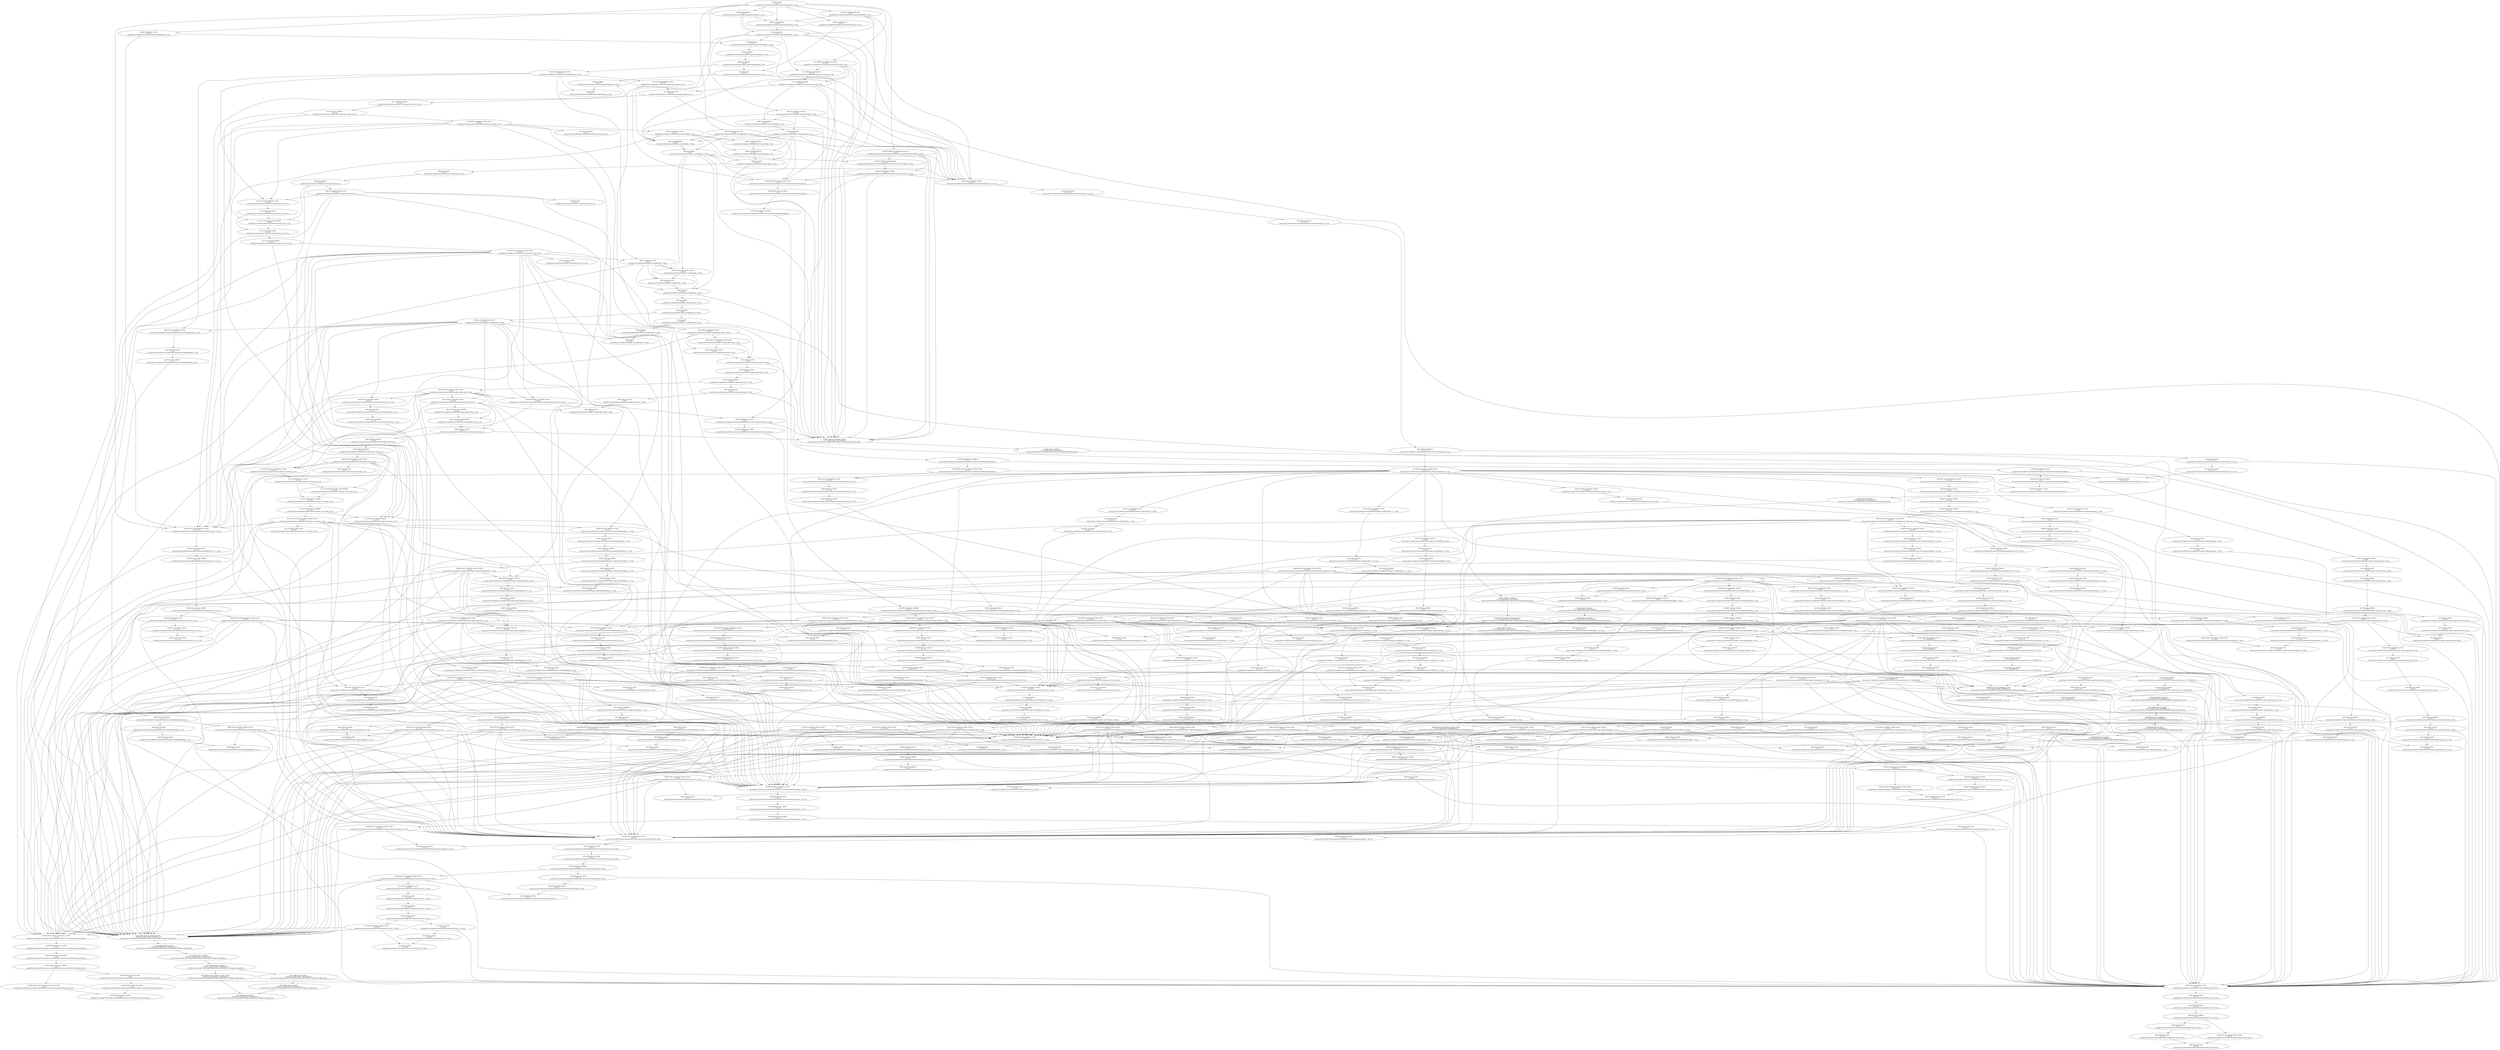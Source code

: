 digraph depends {
"attr-native.do_compile" [label="attr-native do_compile\n:2.4.47-r0\nvirtual:native:/workdir/sources/poky/meta/recipes-support/attr/attr_2.4.47.bb"]
"attr-native.do_compile" -> "attr-native.do_configure"
"attr-native.do_configure" [label="attr-native do_configure\n:2.4.47-r0\nvirtual:native:/workdir/sources/poky/meta/recipes-support/attr/attr_2.4.47.bb"]
"attr-native.do_configure" -> "attr-native.do_patch"
"attr-native.do_configure" -> "attr-native.do_prepare_recipe_sysroot"
"attr-native.do_fetch" [label="attr-native do_fetch\n:2.4.47-r0\nvirtual:native:/workdir/sources/poky/meta/recipes-support/attr/attr_2.4.47.bb"]
"attr-native.do_install" [label="attr-native do_install\n:2.4.47-r0\nvirtual:native:/workdir/sources/poky/meta/recipes-support/attr/attr_2.4.47.bb"]
"attr-native.do_install" -> "attr-native.do_compile"
"attr-native.do_patch" [label="attr-native do_patch\n:2.4.47-r0\nvirtual:native:/workdir/sources/poky/meta/recipes-support/attr/attr_2.4.47.bb"]
"attr-native.do_patch" -> "attr-native.do_unpack"
"attr-native.do_patch" -> "quilt-native.do_populate_sysroot"
"attr-native.do_populate_sysroot" [label="attr-native do_populate_sysroot\n:2.4.47-r0\nvirtual:native:/workdir/sources/poky/meta/recipes-support/attr/attr_2.4.47.bb"]
"attr-native.do_populate_sysroot" -> "attr-native.do_install"
"attr-native.do_prepare_recipe_sysroot" [label="attr-native do_prepare_recipe_sysroot\n:2.4.47-r0\nvirtual:native:/workdir/sources/poky/meta/recipes-support/attr/attr_2.4.47.bb"]
"attr-native.do_prepare_recipe_sysroot" -> "attr-native.do_fetch"
"attr-native.do_prepare_recipe_sysroot" -> "autoconf-native.do_populate_sysroot"
"attr-native.do_prepare_recipe_sysroot" -> "automake-native.do_populate_sysroot"
"attr-native.do_prepare_recipe_sysroot" -> "gettext-minimal-native.do_populate_sysroot"
"attr-native.do_prepare_recipe_sysroot" -> "gnu-config-native.do_populate_sysroot"
"attr-native.do_prepare_recipe_sysroot" -> "libtool-native.do_populate_sysroot"
"attr-native.do_unpack" [label="attr-native do_unpack\n:2.4.47-r0\nvirtual:native:/workdir/sources/poky/meta/recipes-support/attr/attr_2.4.47.bb"]
"attr-native.do_unpack" -> "attr-native.do_fetch"
"autoconf-archive-native.do_compile" [label="autoconf-archive-native do_compile\n:2018.03.13-r0\nvirtual:native:/workdir/sources/poky/meta/recipes-devtools/autoconf-archive/autoconf-archive_2018.03.13.bb"]
"autoconf-archive-native.do_compile" -> "autoconf-archive-native.do_configure"
"autoconf-archive-native.do_configure" [label="autoconf-archive-native do_configure\n:2018.03.13-r0\nvirtual:native:/workdir/sources/poky/meta/recipes-devtools/autoconf-archive/autoconf-archive_2018.03.13.bb"]
"autoconf-archive-native.do_configure" -> "autoconf-archive-native.do_patch"
"autoconf-archive-native.do_configure" -> "autoconf-archive-native.do_prepare_recipe_sysroot"
"autoconf-archive-native.do_fetch" [label="autoconf-archive-native do_fetch\n:2018.03.13-r0\nvirtual:native:/workdir/sources/poky/meta/recipes-devtools/autoconf-archive/autoconf-archive_2018.03.13.bb"]
"autoconf-archive-native.do_install" [label="autoconf-archive-native do_install\n:2018.03.13-r0\nvirtual:native:/workdir/sources/poky/meta/recipes-devtools/autoconf-archive/autoconf-archive_2018.03.13.bb"]
"autoconf-archive-native.do_install" -> "autoconf-archive-native.do_compile"
"autoconf-archive-native.do_patch" [label="autoconf-archive-native do_patch\n:2018.03.13-r0\nvirtual:native:/workdir/sources/poky/meta/recipes-devtools/autoconf-archive/autoconf-archive_2018.03.13.bb"]
"autoconf-archive-native.do_patch" -> "autoconf-archive-native.do_unpack"
"autoconf-archive-native.do_patch" -> "quilt-native.do_populate_sysroot"
"autoconf-archive-native.do_populate_sysroot" [label="autoconf-archive-native do_populate_sysroot\n:2018.03.13-r0\nvirtual:native:/workdir/sources/poky/meta/recipes-devtools/autoconf-archive/autoconf-archive_2018.03.13.bb"]
"autoconf-archive-native.do_populate_sysroot" -> "autoconf-archive-native.do_install"
"autoconf-archive-native.do_prepare_recipe_sysroot" [label="autoconf-archive-native do_prepare_recipe_sysroot\n:2018.03.13-r0\nvirtual:native:/workdir/sources/poky/meta/recipes-devtools/autoconf-archive/autoconf-archive_2018.03.13.bb"]
"autoconf-archive-native.do_prepare_recipe_sysroot" -> "autoconf-archive-native.do_fetch"
"autoconf-archive-native.do_prepare_recipe_sysroot" -> "autoconf-native.do_populate_sysroot"
"autoconf-archive-native.do_prepare_recipe_sysroot" -> "automake-native.do_populate_sysroot"
"autoconf-archive-native.do_prepare_recipe_sysroot" -> "gnu-config-native.do_populate_sysroot"
"autoconf-archive-native.do_prepare_recipe_sysroot" -> "libtool-native.do_populate_sysroot"
"autoconf-archive-native.do_unpack" [label="autoconf-archive-native do_unpack\n:2018.03.13-r0\nvirtual:native:/workdir/sources/poky/meta/recipes-devtools/autoconf-archive/autoconf-archive_2018.03.13.bb"]
"autoconf-archive-native.do_unpack" -> "autoconf-archive-native.do_fetch"
"autoconf-archive-native.do_unpack" -> "xz-native.do_populate_sysroot"
"autoconf-native.do_compile" [label="autoconf-native do_compile\n:2.69-r11\nvirtual:native:/workdir/sources/poky/meta/recipes-devtools/autoconf/autoconf_2.69.bb"]
"autoconf-native.do_compile" -> "autoconf-native.do_configure"
"autoconf-native.do_configure" [label="autoconf-native do_configure\n:2.69-r11\nvirtual:native:/workdir/sources/poky/meta/recipes-devtools/autoconf/autoconf_2.69.bb"]
"autoconf-native.do_configure" -> "autoconf-native.do_patch"
"autoconf-native.do_configure" -> "autoconf-native.do_prepare_recipe_sysroot"
"autoconf-native.do_fetch" [label="autoconf-native do_fetch\n:2.69-r11\nvirtual:native:/workdir/sources/poky/meta/recipes-devtools/autoconf/autoconf_2.69.bb"]
"autoconf-native.do_install" [label="autoconf-native do_install\n:2.69-r11\nvirtual:native:/workdir/sources/poky/meta/recipes-devtools/autoconf/autoconf_2.69.bb"]
"autoconf-native.do_install" -> "autoconf-native.do_compile"
"autoconf-native.do_patch" [label="autoconf-native do_patch\n:2.69-r11\nvirtual:native:/workdir/sources/poky/meta/recipes-devtools/autoconf/autoconf_2.69.bb"]
"autoconf-native.do_patch" -> "autoconf-native.do_unpack"
"autoconf-native.do_patch" -> "quilt-native.do_populate_sysroot"
"autoconf-native.do_populate_sysroot" [label="autoconf-native do_populate_sysroot\n:2.69-r11\nvirtual:native:/workdir/sources/poky/meta/recipes-devtools/autoconf/autoconf_2.69.bb"]
"autoconf-native.do_populate_sysroot" -> "autoconf-native.do_install"
"autoconf-native.do_prepare_recipe_sysroot" [label="autoconf-native do_prepare_recipe_sysroot\n:2.69-r11\nvirtual:native:/workdir/sources/poky/meta/recipes-devtools/autoconf/autoconf_2.69.bb"]
"autoconf-native.do_prepare_recipe_sysroot" -> "autoconf-native.do_fetch"
"autoconf-native.do_prepare_recipe_sysroot" -> "gnu-config-native.do_populate_sysroot"
"autoconf-native.do_prepare_recipe_sysroot" -> "m4-native.do_populate_sysroot"
"autoconf-native.do_prepare_recipe_sysroot" -> "texinfo-dummy-native.do_populate_sysroot"
"autoconf-native.do_unpack" [label="autoconf-native do_unpack\n:2.69-r11\nvirtual:native:/workdir/sources/poky/meta/recipes-devtools/autoconf/autoconf_2.69.bb"]
"autoconf-native.do_unpack" -> "autoconf-native.do_fetch"
"automake-native.do_compile" [label="automake-native do_compile\n:1.16.1-r0\nvirtual:native:/workdir/sources/poky/meta/recipes-devtools/automake/automake_1.16.1.bb"]
"automake-native.do_compile" -> "automake-native.do_configure"
"automake-native.do_configure" [label="automake-native do_configure\n:1.16.1-r0\nvirtual:native:/workdir/sources/poky/meta/recipes-devtools/automake/automake_1.16.1.bb"]
"automake-native.do_configure" -> "automake-native.do_patch"
"automake-native.do_configure" -> "automake-native.do_prepare_recipe_sysroot"
"automake-native.do_fetch" [label="automake-native do_fetch\n:1.16.1-r0\nvirtual:native:/workdir/sources/poky/meta/recipes-devtools/automake/automake_1.16.1.bb"]
"automake-native.do_install" [label="automake-native do_install\n:1.16.1-r0\nvirtual:native:/workdir/sources/poky/meta/recipes-devtools/automake/automake_1.16.1.bb"]
"automake-native.do_install" -> "automake-native.do_compile"
"automake-native.do_patch" [label="automake-native do_patch\n:1.16.1-r0\nvirtual:native:/workdir/sources/poky/meta/recipes-devtools/automake/automake_1.16.1.bb"]
"automake-native.do_patch" -> "automake-native.do_unpack"
"automake-native.do_patch" -> "quilt-native.do_populate_sysroot"
"automake-native.do_populate_sysroot" [label="automake-native do_populate_sysroot\n:1.16.1-r0\nvirtual:native:/workdir/sources/poky/meta/recipes-devtools/automake/automake_1.16.1.bb"]
"automake-native.do_populate_sysroot" -> "automake-native.do_install"
"automake-native.do_prepare_recipe_sysroot" [label="automake-native do_prepare_recipe_sysroot\n:1.16.1-r0\nvirtual:native:/workdir/sources/poky/meta/recipes-devtools/automake/automake_1.16.1.bb"]
"automake-native.do_prepare_recipe_sysroot" -> "autoconf-native.do_populate_sysroot"
"automake-native.do_prepare_recipe_sysroot" -> "automake-native.do_fetch"
"automake-native.do_prepare_recipe_sysroot" -> "texinfo-dummy-native.do_populate_sysroot"
"automake-native.do_unpack" [label="automake-native do_unpack\n:1.16.1-r0\nvirtual:native:/workdir/sources/poky/meta/recipes-devtools/automake/automake_1.16.1.bb"]
"automake-native.do_unpack" -> "automake-native.do_fetch"
"binutils-cross-arm.do_compile" [label="binutils-cross-arm do_compile\n:2.31.1-r0\n/workdir/sources/poky/meta/recipes-devtools/binutils/binutils-cross_2.31.bb"]
"binutils-cross-arm.do_compile" -> "binutils-cross-arm.do_configure"
"binutils-cross-arm.do_configure" [label="binutils-cross-arm do_configure\n:2.31.1-r0\n/workdir/sources/poky/meta/recipes-devtools/binutils/binutils-cross_2.31.bb"]
"binutils-cross-arm.do_configure" -> "binutils-cross-arm.do_patch"
"binutils-cross-arm.do_configure" -> "binutils-cross-arm.do_prepare_recipe_sysroot"
"binutils-cross-arm.do_fetch" [label="binutils-cross-arm do_fetch\n:2.31.1-r0\n/workdir/sources/poky/meta/recipes-devtools/binutils/binutils-cross_2.31.bb"]
"binutils-cross-arm.do_install" [label="binutils-cross-arm do_install\n:2.31.1-r0\n/workdir/sources/poky/meta/recipes-devtools/binutils/binutils-cross_2.31.bb"]
"binutils-cross-arm.do_install" -> "binutils-cross-arm.do_compile"
"binutils-cross-arm.do_patch" [label="binutils-cross-arm do_patch\n:2.31.1-r0\n/workdir/sources/poky/meta/recipes-devtools/binutils/binutils-cross_2.31.bb"]
"binutils-cross-arm.do_patch" -> "binutils-cross-arm.do_unpack"
"binutils-cross-arm.do_patch" -> "quilt-native.do_populate_sysroot"
"binutils-cross-arm.do_populate_sysroot" [label="binutils-cross-arm do_populate_sysroot\n:2.31.1-r0\n/workdir/sources/poky/meta/recipes-devtools/binutils/binutils-cross_2.31.bb"]
"binutils-cross-arm.do_populate_sysroot" -> "binutils-cross-arm.do_install"
"binutils-cross-arm.do_prepare_recipe_sysroot" [label="binutils-cross-arm do_prepare_recipe_sysroot\n:2.31.1-r0\n/workdir/sources/poky/meta/recipes-devtools/binutils/binutils-cross_2.31.bb"]
"binutils-cross-arm.do_prepare_recipe_sysroot" -> "autoconf-native.do_populate_sysroot"
"binutils-cross-arm.do_prepare_recipe_sysroot" -> "binutils-cross-arm.do_fetch"
"binutils-cross-arm.do_prepare_recipe_sysroot" -> "bison-native.do_populate_sysroot"
"binutils-cross-arm.do_prepare_recipe_sysroot" -> "flex-native.do_populate_sysroot"
"binutils-cross-arm.do_prepare_recipe_sysroot" -> "gnu-config-native.do_populate_sysroot"
"binutils-cross-arm.do_prepare_recipe_sysroot" -> "texinfo-dummy-native.do_populate_sysroot"
"binutils-cross-arm.do_prepare_recipe_sysroot" -> "zlib-native.do_populate_sysroot"
"binutils-cross-arm.do_unpack" [label="binutils-cross-arm do_unpack\n:2.31.1-r0\n/workdir/sources/poky/meta/recipes-devtools/binutils/binutils-cross_2.31.bb"]
"binutils-cross-arm.do_unpack" -> "binutils-cross-arm.do_fetch"
"bison-native.do_compile" [label="bison-native do_compile\n:3.0.4-r0\nvirtual:native:/workdir/sources/poky/meta/recipes-devtools/bison/bison_3.0.4.bb"]
"bison-native.do_compile" -> "bison-native.do_configure"
"bison-native.do_configure" [label="bison-native do_configure\n:3.0.4-r0\nvirtual:native:/workdir/sources/poky/meta/recipes-devtools/bison/bison_3.0.4.bb"]
"bison-native.do_configure" -> "bison-native.do_patch"
"bison-native.do_configure" -> "bison-native.do_prepare_recipe_sysroot"
"bison-native.do_fetch" [label="bison-native do_fetch\n:3.0.4-r0\nvirtual:native:/workdir/sources/poky/meta/recipes-devtools/bison/bison_3.0.4.bb"]
"bison-native.do_install" [label="bison-native do_install\n:3.0.4-r0\nvirtual:native:/workdir/sources/poky/meta/recipes-devtools/bison/bison_3.0.4.bb"]
"bison-native.do_install" -> "bison-native.do_compile"
"bison-native.do_patch" [label="bison-native do_patch\n:3.0.4-r0\nvirtual:native:/workdir/sources/poky/meta/recipes-devtools/bison/bison_3.0.4.bb"]
"bison-native.do_patch" -> "bison-native.do_unpack"
"bison-native.do_patch" -> "quilt-native.do_populate_sysroot"
"bison-native.do_populate_sysroot" [label="bison-native do_populate_sysroot\n:3.0.4-r0\nvirtual:native:/workdir/sources/poky/meta/recipes-devtools/bison/bison_3.0.4.bb"]
"bison-native.do_populate_sysroot" -> "bison-native.do_install"
"bison-native.do_prepare_recipe_sysroot" [label="bison-native do_prepare_recipe_sysroot\n:3.0.4-r0\nvirtual:native:/workdir/sources/poky/meta/recipes-devtools/bison/bison_3.0.4.bb"]
"bison-native.do_prepare_recipe_sysroot" -> "autoconf-native.do_populate_sysroot"
"bison-native.do_prepare_recipe_sysroot" -> "automake-native.do_populate_sysroot"
"bison-native.do_prepare_recipe_sysroot" -> "bison-native.do_fetch"
"bison-native.do_prepare_recipe_sysroot" -> "flex-native.do_populate_sysroot"
"bison-native.do_prepare_recipe_sysroot" -> "gettext-minimal-native.do_populate_sysroot"
"bison-native.do_prepare_recipe_sysroot" -> "gnu-config-native.do_populate_sysroot"
"bison-native.do_prepare_recipe_sysroot" -> "libtool-native.do_populate_sysroot"
"bison-native.do_prepare_recipe_sysroot" -> "texinfo-dummy-native.do_populate_sysroot"
"bison-native.do_unpack" [label="bison-native do_unpack\n:3.0.4-r0\nvirtual:native:/workdir/sources/poky/meta/recipes-devtools/bison/bison_3.0.4.bb"]
"bison-native.do_unpack" -> "bison-native.do_fetch"
"bison-native.do_unpack" -> "xz-native.do_populate_sysroot"
"bzip2-native.do_compile" [label="bzip2-native do_compile\n:1.0.6-r5\nvirtual:native:/workdir/sources/poky/meta/recipes-extended/bzip2/bzip2_1.0.6.bb"]
"bzip2-native.do_compile" -> "bzip2-native.do_configure"
"bzip2-native.do_configure" [label="bzip2-native do_configure\n:1.0.6-r5\nvirtual:native:/workdir/sources/poky/meta/recipes-extended/bzip2/bzip2_1.0.6.bb"]
"bzip2-native.do_configure" -> "bzip2-native.do_patch"
"bzip2-native.do_configure" -> "bzip2-native.do_prepare_recipe_sysroot"
"bzip2-native.do_fetch" [label="bzip2-native do_fetch\n:1.0.6-r5\nvirtual:native:/workdir/sources/poky/meta/recipes-extended/bzip2/bzip2_1.0.6.bb"]
"bzip2-native.do_install" [label="bzip2-native do_install\n:1.0.6-r5\nvirtual:native:/workdir/sources/poky/meta/recipes-extended/bzip2/bzip2_1.0.6.bb"]
"bzip2-native.do_install" -> "bzip2-native.do_compile"
"bzip2-native.do_patch" [label="bzip2-native do_patch\n:1.0.6-r5\nvirtual:native:/workdir/sources/poky/meta/recipes-extended/bzip2/bzip2_1.0.6.bb"]
"bzip2-native.do_patch" -> "bzip2-native.do_unpack"
"bzip2-native.do_patch" -> "quilt-native.do_populate_sysroot"
"bzip2-native.do_populate_sysroot" [label="bzip2-native do_populate_sysroot\n:1.0.6-r5\nvirtual:native:/workdir/sources/poky/meta/recipes-extended/bzip2/bzip2_1.0.6.bb"]
"bzip2-native.do_populate_sysroot" -> "bzip2-native.do_install"
"bzip2-native.do_prepare_recipe_sysroot" [label="bzip2-native do_prepare_recipe_sysroot\n:1.0.6-r5\nvirtual:native:/workdir/sources/poky/meta/recipes-extended/bzip2/bzip2_1.0.6.bb"]
"bzip2-native.do_prepare_recipe_sysroot" -> "autoconf-native.do_populate_sysroot"
"bzip2-native.do_prepare_recipe_sysroot" -> "automake-native.do_populate_sysroot"
"bzip2-native.do_prepare_recipe_sysroot" -> "bzip2-native.do_fetch"
"bzip2-native.do_prepare_recipe_sysroot" -> "gnu-config-native.do_populate_sysroot"
"bzip2-native.do_prepare_recipe_sysroot" -> "libtool-native.do_populate_sysroot"
"bzip2-native.do_unpack" [label="bzip2-native do_unpack\n:1.0.6-r5\nvirtual:native:/workdir/sources/poky/meta/recipes-extended/bzip2/bzip2_1.0.6.bb"]
"bzip2-native.do_unpack" -> "bzip2-native.do_fetch"
"db-native.do_compile" [label="db-native do_compile\n1:5.3.28-r1\nvirtual:native:/workdir/sources/poky/meta/recipes-support/db/db_5.3.28.bb"]
"db-native.do_compile" -> "db-native.do_configure"
"db-native.do_configure" [label="db-native do_configure\n1:5.3.28-r1\nvirtual:native:/workdir/sources/poky/meta/recipes-support/db/db_5.3.28.bb"]
"db-native.do_configure" -> "db-native.do_patch"
"db-native.do_configure" -> "db-native.do_prepare_recipe_sysroot"
"db-native.do_fetch" [label="db-native do_fetch\n1:5.3.28-r1\nvirtual:native:/workdir/sources/poky/meta/recipes-support/db/db_5.3.28.bb"]
"db-native.do_install" [label="db-native do_install\n1:5.3.28-r1\nvirtual:native:/workdir/sources/poky/meta/recipes-support/db/db_5.3.28.bb"]
"db-native.do_install" -> "db-native.do_compile"
"db-native.do_patch" [label="db-native do_patch\n1:5.3.28-r1\nvirtual:native:/workdir/sources/poky/meta/recipes-support/db/db_5.3.28.bb"]
"db-native.do_patch" -> "db-native.do_unpack"
"db-native.do_patch" -> "quilt-native.do_populate_sysroot"
"db-native.do_populate_sysroot" [label="db-native do_populate_sysroot\n1:5.3.28-r1\nvirtual:native:/workdir/sources/poky/meta/recipes-support/db/db_5.3.28.bb"]
"db-native.do_populate_sysroot" -> "db-native.do_install"
"db-native.do_prepare_recipe_sysroot" [label="db-native do_prepare_recipe_sysroot\n1:5.3.28-r1\nvirtual:native:/workdir/sources/poky/meta/recipes-support/db/db_5.3.28.bb"]
"db-native.do_prepare_recipe_sysroot" -> "autoconf-native.do_populate_sysroot"
"db-native.do_prepare_recipe_sysroot" -> "automake-native.do_populate_sysroot"
"db-native.do_prepare_recipe_sysroot" -> "db-native.do_fetch"
"db-native.do_prepare_recipe_sysroot" -> "gnu-config-native.do_populate_sysroot"
"db-native.do_prepare_recipe_sysroot" -> "libtool-native.do_populate_sysroot"
"db-native.do_unpack" [label="db-native do_unpack\n1:5.3.28-r1\nvirtual:native:/workdir/sources/poky/meta/recipes-support/db/db_5.3.28.bb"]
"db-native.do_unpack" -> "db-native.do_fetch"
"dbus-native.do_compile" [label="dbus-native do_compile\n:1.12.10-r0\nvirtual:native:/workdir/sources/poky/meta/recipes-core/dbus/dbus_1.12.10.bb"]
"dbus-native.do_compile" -> "dbus-native.do_configure"
"dbus-native.do_configure" [label="dbus-native do_configure\n:1.12.10-r0\nvirtual:native:/workdir/sources/poky/meta/recipes-core/dbus/dbus_1.12.10.bb"]
"dbus-native.do_configure" -> "dbus-native.do_patch"
"dbus-native.do_configure" -> "dbus-native.do_prepare_recipe_sysroot"
"dbus-native.do_fetch" [label="dbus-native do_fetch\n:1.12.10-r0\nvirtual:native:/workdir/sources/poky/meta/recipes-core/dbus/dbus_1.12.10.bb"]
"dbus-native.do_install" [label="dbus-native do_install\n:1.12.10-r0\nvirtual:native:/workdir/sources/poky/meta/recipes-core/dbus/dbus_1.12.10.bb"]
"dbus-native.do_install" -> "dbus-native.do_compile"
"dbus-native.do_patch" [label="dbus-native do_patch\n:1.12.10-r0\nvirtual:native:/workdir/sources/poky/meta/recipes-core/dbus/dbus_1.12.10.bb"]
"dbus-native.do_patch" -> "dbus-native.do_unpack"
"dbus-native.do_patch" -> "quilt-native.do_populate_sysroot"
"dbus-native.do_populate_sysroot" [label="dbus-native do_populate_sysroot\n:1.12.10-r0\nvirtual:native:/workdir/sources/poky/meta/recipes-core/dbus/dbus_1.12.10.bb"]
"dbus-native.do_populate_sysroot" -> "dbus-native.do_install"
"dbus-native.do_prepare_recipe_sysroot" [label="dbus-native do_prepare_recipe_sysroot\n:1.12.10-r0\nvirtual:native:/workdir/sources/poky/meta/recipes-core/dbus/dbus_1.12.10.bb"]
"dbus-native.do_prepare_recipe_sysroot" -> "autoconf-archive-native.do_populate_sysroot"
"dbus-native.do_prepare_recipe_sysroot" -> "autoconf-native.do_populate_sysroot"
"dbus-native.do_prepare_recipe_sysroot" -> "automake-native.do_populate_sysroot"
"dbus-native.do_prepare_recipe_sysroot" -> "dbus-native.do_fetch"
"dbus-native.do_prepare_recipe_sysroot" -> "expat-native.do_populate_sysroot"
"dbus-native.do_prepare_recipe_sysroot" -> "gettext-minimal-native.do_populate_sysroot"
"dbus-native.do_prepare_recipe_sysroot" -> "gnu-config-native.do_populate_sysroot"
"dbus-native.do_prepare_recipe_sysroot" -> "libtool-native.do_populate_sysroot"
"dbus-native.do_prepare_recipe_sysroot" -> "pkgconfig-native.do_populate_sysroot"
"dbus-native.do_unpack" [label="dbus-native do_unpack\n:1.12.10-r0\nvirtual:native:/workdir/sources/poky/meta/recipes-core/dbus/dbus_1.12.10.bb"]
"dbus-native.do_unpack" -> "dbus-native.do_fetch"
"dwarfsrcfiles-native.do_compile" [label="dwarfsrcfiles-native do_compile\n:1.0-r0\nvirtual:native:/workdir/sources/poky/meta/recipes-devtools/dwarfsrcfiles/dwarfsrcfiles.bb"]
"dwarfsrcfiles-native.do_compile" -> "dwarfsrcfiles-native.do_configure"
"dwarfsrcfiles-native.do_configure" [label="dwarfsrcfiles-native do_configure\n:1.0-r0\nvirtual:native:/workdir/sources/poky/meta/recipes-devtools/dwarfsrcfiles/dwarfsrcfiles.bb"]
"dwarfsrcfiles-native.do_configure" -> "dwarfsrcfiles-native.do_patch"
"dwarfsrcfiles-native.do_configure" -> "dwarfsrcfiles-native.do_prepare_recipe_sysroot"
"dwarfsrcfiles-native.do_fetch" [label="dwarfsrcfiles-native do_fetch\n:1.0-r0\nvirtual:native:/workdir/sources/poky/meta/recipes-devtools/dwarfsrcfiles/dwarfsrcfiles.bb"]
"dwarfsrcfiles-native.do_install" [label="dwarfsrcfiles-native do_install\n:1.0-r0\nvirtual:native:/workdir/sources/poky/meta/recipes-devtools/dwarfsrcfiles/dwarfsrcfiles.bb"]
"dwarfsrcfiles-native.do_install" -> "dwarfsrcfiles-native.do_compile"
"dwarfsrcfiles-native.do_patch" [label="dwarfsrcfiles-native do_patch\n:1.0-r0\nvirtual:native:/workdir/sources/poky/meta/recipes-devtools/dwarfsrcfiles/dwarfsrcfiles.bb"]
"dwarfsrcfiles-native.do_patch" -> "dwarfsrcfiles-native.do_unpack"
"dwarfsrcfiles-native.do_patch" -> "quilt-native.do_populate_sysroot"
"dwarfsrcfiles-native.do_populate_sysroot" [label="dwarfsrcfiles-native do_populate_sysroot\n:1.0-r0\nvirtual:native:/workdir/sources/poky/meta/recipes-devtools/dwarfsrcfiles/dwarfsrcfiles.bb"]
"dwarfsrcfiles-native.do_populate_sysroot" -> "dwarfsrcfiles-native.do_install"
"dwarfsrcfiles-native.do_prepare_recipe_sysroot" [label="dwarfsrcfiles-native do_prepare_recipe_sysroot\n:1.0-r0\nvirtual:native:/workdir/sources/poky/meta/recipes-devtools/dwarfsrcfiles/dwarfsrcfiles.bb"]
"dwarfsrcfiles-native.do_prepare_recipe_sysroot" -> "dwarfsrcfiles-native.do_fetch"
"dwarfsrcfiles-native.do_prepare_recipe_sysroot" -> "elfutils-native.do_populate_sysroot"
"dwarfsrcfiles-native.do_unpack" [label="dwarfsrcfiles-native do_unpack\n:1.0-r0\nvirtual:native:/workdir/sources/poky/meta/recipes-devtools/dwarfsrcfiles/dwarfsrcfiles.bb"]
"dwarfsrcfiles-native.do_unpack" -> "dwarfsrcfiles-native.do_fetch"
"e2fsprogs-native.do_compile" [label="e2fsprogs-native do_compile\n:1.44.3-r0\nvirtual:native:/workdir/sources/poky/meta/recipes-devtools/e2fsprogs/e2fsprogs_1.44.3.bb"]
"e2fsprogs-native.do_compile" -> "e2fsprogs-native.do_configure"
"e2fsprogs-native.do_configure" [label="e2fsprogs-native do_configure\n:1.44.3-r0\nvirtual:native:/workdir/sources/poky/meta/recipes-devtools/e2fsprogs/e2fsprogs_1.44.3.bb"]
"e2fsprogs-native.do_configure" -> "e2fsprogs-native.do_patch"
"e2fsprogs-native.do_configure" -> "e2fsprogs-native.do_prepare_recipe_sysroot"
"e2fsprogs-native.do_fetch" [label="e2fsprogs-native do_fetch\n:1.44.3-r0\nvirtual:native:/workdir/sources/poky/meta/recipes-devtools/e2fsprogs/e2fsprogs_1.44.3.bb"]
"e2fsprogs-native.do_install" [label="e2fsprogs-native do_install\n:1.44.3-r0\nvirtual:native:/workdir/sources/poky/meta/recipes-devtools/e2fsprogs/e2fsprogs_1.44.3.bb"]
"e2fsprogs-native.do_install" -> "e2fsprogs-native.do_compile"
"e2fsprogs-native.do_patch" [label="e2fsprogs-native do_patch\n:1.44.3-r0\nvirtual:native:/workdir/sources/poky/meta/recipes-devtools/e2fsprogs/e2fsprogs_1.44.3.bb"]
"e2fsprogs-native.do_patch" -> "e2fsprogs-native.do_unpack"
"e2fsprogs-native.do_patch" -> "quilt-native.do_populate_sysroot"
"e2fsprogs-native.do_populate_sysroot" [label="e2fsprogs-native do_populate_sysroot\n:1.44.3-r0\nvirtual:native:/workdir/sources/poky/meta/recipes-devtools/e2fsprogs/e2fsprogs_1.44.3.bb"]
"e2fsprogs-native.do_populate_sysroot" -> "e2fsprogs-native.do_install"
"e2fsprogs-native.do_prepare_recipe_sysroot" [label="e2fsprogs-native do_prepare_recipe_sysroot\n:1.44.3-r0\nvirtual:native:/workdir/sources/poky/meta/recipes-devtools/e2fsprogs/e2fsprogs_1.44.3.bb"]
"e2fsprogs-native.do_prepare_recipe_sysroot" -> "attr-native.do_populate_sysroot"
"e2fsprogs-native.do_prepare_recipe_sysroot" -> "autoconf-native.do_populate_sysroot"
"e2fsprogs-native.do_prepare_recipe_sysroot" -> "automake-native.do_populate_sysroot"
"e2fsprogs-native.do_prepare_recipe_sysroot" -> "e2fsprogs-native.do_fetch"
"e2fsprogs-native.do_prepare_recipe_sysroot" -> "gettext-minimal-native.do_populate_sysroot"
"e2fsprogs-native.do_prepare_recipe_sysroot" -> "gnu-config-native.do_populate_sysroot"
"e2fsprogs-native.do_prepare_recipe_sysroot" -> "libtool-native.do_populate_sysroot"
"e2fsprogs-native.do_prepare_recipe_sysroot" -> "pkgconfig-native.do_populate_sysroot"
"e2fsprogs-native.do_prepare_recipe_sysroot" -> "texinfo-dummy-native.do_populate_sysroot"
"e2fsprogs-native.do_prepare_recipe_sysroot" -> "util-linux-native.do_populate_sysroot"
"e2fsprogs-native.do_unpack" [label="e2fsprogs-native do_unpack\n:1.44.3-r0\nvirtual:native:/workdir/sources/poky/meta/recipes-devtools/e2fsprogs/e2fsprogs_1.44.3.bb"]
"e2fsprogs-native.do_unpack" -> "e2fsprogs-native.do_fetch"
"elfutils-native.do_compile" [label="elfutils-native do_compile\n:0.175-r0\nvirtual:native:/workdir/sources/poky/meta/recipes-devtools/elfutils/elfutils_0.175.bb"]
"elfutils-native.do_compile" -> "elfutils-native.do_configure"
"elfutils-native.do_configure" [label="elfutils-native do_configure\n:0.175-r0\nvirtual:native:/workdir/sources/poky/meta/recipes-devtools/elfutils/elfutils_0.175.bb"]
"elfutils-native.do_configure" -> "elfutils-native.do_patch"
"elfutils-native.do_configure" -> "elfutils-native.do_prepare_recipe_sysroot"
"elfutils-native.do_fetch" [label="elfutils-native do_fetch\n:0.175-r0\nvirtual:native:/workdir/sources/poky/meta/recipes-devtools/elfutils/elfutils_0.175.bb"]
"elfutils-native.do_install" [label="elfutils-native do_install\n:0.175-r0\nvirtual:native:/workdir/sources/poky/meta/recipes-devtools/elfutils/elfutils_0.175.bb"]
"elfutils-native.do_install" -> "elfutils-native.do_compile"
"elfutils-native.do_patch" [label="elfutils-native do_patch\n:0.175-r0\nvirtual:native:/workdir/sources/poky/meta/recipes-devtools/elfutils/elfutils_0.175.bb"]
"elfutils-native.do_patch" -> "elfutils-native.do_unpack"
"elfutils-native.do_patch" -> "quilt-native.do_populate_sysroot"
"elfutils-native.do_populate_sysroot" [label="elfutils-native do_populate_sysroot\n:0.175-r0\nvirtual:native:/workdir/sources/poky/meta/recipes-devtools/elfutils/elfutils_0.175.bb"]
"elfutils-native.do_populate_sysroot" -> "elfutils-native.do_install"
"elfutils-native.do_prepare_recipe_sysroot" [label="elfutils-native do_prepare_recipe_sysroot\n:0.175-r0\nvirtual:native:/workdir/sources/poky/meta/recipes-devtools/elfutils/elfutils_0.175.bb"]
"elfutils-native.do_prepare_recipe_sysroot" -> "autoconf-native.do_populate_sysroot"
"elfutils-native.do_prepare_recipe_sysroot" -> "automake-native.do_populate_sysroot"
"elfutils-native.do_prepare_recipe_sysroot" -> "elfutils-native.do_fetch"
"elfutils-native.do_prepare_recipe_sysroot" -> "gettext-minimal-native.do_populate_sysroot"
"elfutils-native.do_prepare_recipe_sysroot" -> "gnu-config-native.do_populate_sysroot"
"elfutils-native.do_prepare_recipe_sysroot" -> "libtool-native.do_populate_sysroot"
"elfutils-native.do_prepare_recipe_sysroot" -> "zlib-native.do_populate_sysroot"
"elfutils-native.do_unpack" [label="elfutils-native do_unpack\n:0.175-r0\nvirtual:native:/workdir/sources/poky/meta/recipes-devtools/elfutils/elfutils_0.175.bb"]
"elfutils-native.do_unpack" -> "elfutils-native.do_fetch"
"expat-native.do_compile" [label="expat-native do_compile\n:2.2.6-r0\nvirtual:native:/workdir/sources/poky/meta/recipes-core/expat/expat_2.2.6.bb"]
"expat-native.do_compile" -> "expat-native.do_configure"
"expat-native.do_configure" [label="expat-native do_configure\n:2.2.6-r0\nvirtual:native:/workdir/sources/poky/meta/recipes-core/expat/expat_2.2.6.bb"]
"expat-native.do_configure" -> "expat-native.do_patch"
"expat-native.do_configure" -> "expat-native.do_prepare_recipe_sysroot"
"expat-native.do_fetch" [label="expat-native do_fetch\n:2.2.6-r0\nvirtual:native:/workdir/sources/poky/meta/recipes-core/expat/expat_2.2.6.bb"]
"expat-native.do_install" [label="expat-native do_install\n:2.2.6-r0\nvirtual:native:/workdir/sources/poky/meta/recipes-core/expat/expat_2.2.6.bb"]
"expat-native.do_install" -> "expat-native.do_compile"
"expat-native.do_patch" [label="expat-native do_patch\n:2.2.6-r0\nvirtual:native:/workdir/sources/poky/meta/recipes-core/expat/expat_2.2.6.bb"]
"expat-native.do_patch" -> "expat-native.do_unpack"
"expat-native.do_patch" -> "quilt-native.do_populate_sysroot"
"expat-native.do_populate_sysroot" [label="expat-native do_populate_sysroot\n:2.2.6-r0\nvirtual:native:/workdir/sources/poky/meta/recipes-core/expat/expat_2.2.6.bb"]
"expat-native.do_populate_sysroot" -> "expat-native.do_install"
"expat-native.do_prepare_recipe_sysroot" [label="expat-native do_prepare_recipe_sysroot\n:2.2.6-r0\nvirtual:native:/workdir/sources/poky/meta/recipes-core/expat/expat_2.2.6.bb"]
"expat-native.do_prepare_recipe_sysroot" -> "autoconf-native.do_populate_sysroot"
"expat-native.do_prepare_recipe_sysroot" -> "automake-native.do_populate_sysroot"
"expat-native.do_prepare_recipe_sysroot" -> "expat-native.do_fetch"
"expat-native.do_prepare_recipe_sysroot" -> "gnu-config-native.do_populate_sysroot"
"expat-native.do_prepare_recipe_sysroot" -> "libtool-native.do_populate_sysroot"
"expat-native.do_unpack" [label="expat-native do_unpack\n:2.2.6-r0\nvirtual:native:/workdir/sources/poky/meta/recipes-core/expat/expat_2.2.6.bb"]
"expat-native.do_unpack" -> "expat-native.do_fetch"
"file-native.do_compile" [label="file-native do_compile\n:5.34-r0\nvirtual:native:/workdir/sources/poky/meta/recipes-devtools/file/file_5.34.bb"]
"file-native.do_compile" -> "file-native.do_configure"
"file-native.do_configure" [label="file-native do_configure\n:5.34-r0\nvirtual:native:/workdir/sources/poky/meta/recipes-devtools/file/file_5.34.bb"]
"file-native.do_configure" -> "file-native.do_patch"
"file-native.do_configure" -> "file-native.do_prepare_recipe_sysroot"
"file-native.do_fetch" [label="file-native do_fetch\n:5.34-r0\nvirtual:native:/workdir/sources/poky/meta/recipes-devtools/file/file_5.34.bb"]
"file-native.do_install" [label="file-native do_install\n:5.34-r0\nvirtual:native:/workdir/sources/poky/meta/recipes-devtools/file/file_5.34.bb"]
"file-native.do_install" -> "file-native.do_compile"
"file-native.do_patch" [label="file-native do_patch\n:5.34-r0\nvirtual:native:/workdir/sources/poky/meta/recipes-devtools/file/file_5.34.bb"]
"file-native.do_patch" -> "file-native.do_unpack"
"file-native.do_patch" -> "quilt-native.do_populate_sysroot"
"file-native.do_populate_sysroot" [label="file-native do_populate_sysroot\n:5.34-r0\nvirtual:native:/workdir/sources/poky/meta/recipes-devtools/file/file_5.34.bb"]
"file-native.do_populate_sysroot" -> "file-native.do_install"
"file-native.do_prepare_recipe_sysroot" [label="file-native do_prepare_recipe_sysroot\n:5.34-r0\nvirtual:native:/workdir/sources/poky/meta/recipes-devtools/file/file_5.34.bb"]
"file-native.do_prepare_recipe_sysroot" -> "autoconf-native.do_populate_sysroot"
"file-native.do_prepare_recipe_sysroot" -> "automake-native.do_populate_sysroot"
"file-native.do_prepare_recipe_sysroot" -> "file-native.do_fetch"
"file-native.do_prepare_recipe_sysroot" -> "gnu-config-native.do_populate_sysroot"
"file-native.do_prepare_recipe_sysroot" -> "libtool-native.do_populate_sysroot"
"file-native.do_prepare_recipe_sysroot" -> "zlib-native.do_populate_sysroot"
"file-native.do_unpack" [label="file-native do_unpack\n:5.34-r0\nvirtual:native:/workdir/sources/poky/meta/recipes-devtools/file/file_5.34.bb"]
"file-native.do_unpack" -> "file-native.do_fetch"
"flex-native.do_compile" [label="flex-native do_compile\n:2.6.0-r0\nvirtual:native:/workdir/sources/poky/meta/recipes-devtools/flex/flex_2.6.0.bb"]
"flex-native.do_compile" -> "flex-native.do_configure"
"flex-native.do_configure" [label="flex-native do_configure\n:2.6.0-r0\nvirtual:native:/workdir/sources/poky/meta/recipes-devtools/flex/flex_2.6.0.bb"]
"flex-native.do_configure" -> "flex-native.do_patch"
"flex-native.do_configure" -> "flex-native.do_prepare_recipe_sysroot"
"flex-native.do_fetch" [label="flex-native do_fetch\n:2.6.0-r0\nvirtual:native:/workdir/sources/poky/meta/recipes-devtools/flex/flex_2.6.0.bb"]
"flex-native.do_install" [label="flex-native do_install\n:2.6.0-r0\nvirtual:native:/workdir/sources/poky/meta/recipes-devtools/flex/flex_2.6.0.bb"]
"flex-native.do_install" -> "flex-native.do_compile"
"flex-native.do_patch" [label="flex-native do_patch\n:2.6.0-r0\nvirtual:native:/workdir/sources/poky/meta/recipes-devtools/flex/flex_2.6.0.bb"]
"flex-native.do_patch" -> "flex-native.do_unpack"
"flex-native.do_patch" -> "quilt-native.do_populate_sysroot"
"flex-native.do_populate_sysroot" [label="flex-native do_populate_sysroot\n:2.6.0-r0\nvirtual:native:/workdir/sources/poky/meta/recipes-devtools/flex/flex_2.6.0.bb"]
"flex-native.do_populate_sysroot" -> "flex-native.do_install"
"flex-native.do_prepare_recipe_sysroot" [label="flex-native do_prepare_recipe_sysroot\n:2.6.0-r0\nvirtual:native:/workdir/sources/poky/meta/recipes-devtools/flex/flex_2.6.0.bb"]
"flex-native.do_prepare_recipe_sysroot" -> "autoconf-native.do_populate_sysroot"
"flex-native.do_prepare_recipe_sysroot" -> "automake-native.do_populate_sysroot"
"flex-native.do_prepare_recipe_sysroot" -> "flex-native.do_fetch"
"flex-native.do_prepare_recipe_sysroot" -> "gettext-minimal-native.do_populate_sysroot"
"flex-native.do_prepare_recipe_sysroot" -> "gnu-config-native.do_populate_sysroot"
"flex-native.do_prepare_recipe_sysroot" -> "libtool-native.do_populate_sysroot"
"flex-native.do_prepare_recipe_sysroot" -> "texinfo-dummy-native.do_populate_sysroot"
"flex-native.do_unpack" [label="flex-native do_unpack\n:2.6.0-r0\nvirtual:native:/workdir/sources/poky/meta/recipes-devtools/flex/flex_2.6.0.bb"]
"flex-native.do_unpack" -> "flex-native.do_fetch"
"gcc-cross-arm.do_compile" [label="gcc-cross-arm do_compile\n:8.2.0-r0\n/workdir/sources/poky/meta/recipes-devtools/gcc/gcc-cross_8.2.bb"]
"gcc-cross-arm.do_compile" -> "gcc-cross-arm.do_configure"
"gcc-cross-arm.do_configure" [label="gcc-cross-arm do_configure\n:8.2.0-r0\n/workdir/sources/poky/meta/recipes-devtools/gcc/gcc-cross_8.2.bb"]
"gcc-cross-arm.do_configure" -> "gcc-cross-arm.do_prepare_recipe_sysroot"
"gcc-cross-arm.do_configure" -> "gcc-source-8.2.0.do_preconfigure"
"gcc-cross-arm.do_fetch" [label="gcc-cross-arm do_fetch\n:8.2.0-r0\n/workdir/sources/poky/meta/recipes-devtools/gcc/gcc-cross_8.2.bb"]
"gcc-cross-arm.do_gcc_stash_builddir" [label="gcc-cross-arm do_gcc_stash_builddir\n:8.2.0-r0\n/workdir/sources/poky/meta/recipes-devtools/gcc/gcc-cross_8.2.bb"]
"gcc-cross-arm.do_gcc_stash_builddir" -> "gcc-cross-arm.do_compile"
"gcc-cross-arm.do_install" [label="gcc-cross-arm do_install\n:8.2.0-r0\n/workdir/sources/poky/meta/recipes-devtools/gcc/gcc-cross_8.2.bb"]
"gcc-cross-arm.do_install" -> "gcc-cross-arm.do_compile"
"gcc-cross-arm.do_install" -> "gcc-cross-arm.do_gcc_stash_builddir"
"gcc-cross-arm.do_populate_sysroot" [label="gcc-cross-arm do_populate_sysroot\n:8.2.0-r0\n/workdir/sources/poky/meta/recipes-devtools/gcc/gcc-cross_8.2.bb"]
"gcc-cross-arm.do_populate_sysroot" -> "gcc-cross-arm.do_install"
"gcc-cross-arm.do_prepare_recipe_sysroot" [label="gcc-cross-arm do_prepare_recipe_sysroot\n:8.2.0-r0\n/workdir/sources/poky/meta/recipes-devtools/gcc/gcc-cross_8.2.bb"]
"gcc-cross-arm.do_prepare_recipe_sysroot" -> "autoconf-native.do_populate_sysroot"
"gcc-cross-arm.do_prepare_recipe_sysroot" -> "automake-native.do_populate_sysroot"
"gcc-cross-arm.do_prepare_recipe_sysroot" -> "binutils-cross-arm.do_populate_sysroot"
"gcc-cross-arm.do_prepare_recipe_sysroot" -> "flex-native.do_populate_sysroot"
"gcc-cross-arm.do_prepare_recipe_sysroot" -> "gcc-cross-arm.do_fetch"
"gcc-cross-arm.do_prepare_recipe_sysroot" -> "glibc.do_populate_sysroot"
"gcc-cross-arm.do_prepare_recipe_sysroot" -> "gmp-native.do_populate_sysroot"
"gcc-cross-arm.do_prepare_recipe_sysroot" -> "gnu-config-native.do_populate_sysroot"
"gcc-cross-arm.do_prepare_recipe_sysroot" -> "libmpc-native.do_populate_sysroot"
"gcc-cross-arm.do_prepare_recipe_sysroot" -> "libtool-native.do_populate_sysroot"
"gcc-cross-arm.do_prepare_recipe_sysroot" -> "linux-libc-headers.do_populate_sysroot"
"gcc-cross-arm.do_prepare_recipe_sysroot" -> "mpfr-native.do_populate_sysroot"
"gcc-cross-arm.do_prepare_recipe_sysroot" -> "texinfo-dummy-native.do_populate_sysroot"
"gcc-cross-arm.do_prepare_recipe_sysroot" -> "zlib-native.do_populate_sysroot"
"gcc-cross-initial-arm.do_compile" [label="gcc-cross-initial-arm do_compile\n:8.2.0-r0\n/workdir/sources/poky/meta/recipes-devtools/gcc/gcc-cross-initial_8.2.bb"]
"gcc-cross-initial-arm.do_compile" -> "gcc-cross-initial-arm.do_configure"
"gcc-cross-initial-arm.do_configure" [label="gcc-cross-initial-arm do_configure\n:8.2.0-r0\n/workdir/sources/poky/meta/recipes-devtools/gcc/gcc-cross-initial_8.2.bb"]
"gcc-cross-initial-arm.do_configure" -> "gcc-cross-initial-arm.do_prepare_recipe_sysroot"
"gcc-cross-initial-arm.do_configure" -> "gcc-source-8.2.0.do_preconfigure"
"gcc-cross-initial-arm.do_fetch" [label="gcc-cross-initial-arm do_fetch\n:8.2.0-r0\n/workdir/sources/poky/meta/recipes-devtools/gcc/gcc-cross-initial_8.2.bb"]
"gcc-cross-initial-arm.do_gcc_stash_builddir" [label="gcc-cross-initial-arm do_gcc_stash_builddir\n:8.2.0-r0\n/workdir/sources/poky/meta/recipes-devtools/gcc/gcc-cross-initial_8.2.bb"]
"gcc-cross-initial-arm.do_gcc_stash_builddir" -> "gcc-cross-initial-arm.do_compile"
"gcc-cross-initial-arm.do_install" [label="gcc-cross-initial-arm do_install\n:8.2.0-r0\n/workdir/sources/poky/meta/recipes-devtools/gcc/gcc-cross-initial_8.2.bb"]
"gcc-cross-initial-arm.do_install" -> "gcc-cross-initial-arm.do_compile"
"gcc-cross-initial-arm.do_install" -> "gcc-cross-initial-arm.do_gcc_stash_builddir"
"gcc-cross-initial-arm.do_populate_sysroot" [label="gcc-cross-initial-arm do_populate_sysroot\n:8.2.0-r0\n/workdir/sources/poky/meta/recipes-devtools/gcc/gcc-cross-initial_8.2.bb"]
"gcc-cross-initial-arm.do_populate_sysroot" -> "gcc-cross-initial-arm.do_install"
"gcc-cross-initial-arm.do_prepare_recipe_sysroot" [label="gcc-cross-initial-arm do_prepare_recipe_sysroot\n:8.2.0-r0\n/workdir/sources/poky/meta/recipes-devtools/gcc/gcc-cross-initial_8.2.bb"]
"gcc-cross-initial-arm.do_prepare_recipe_sysroot" -> "autoconf-native.do_populate_sysroot"
"gcc-cross-initial-arm.do_prepare_recipe_sysroot" -> "binutils-cross-arm.do_populate_sysroot"
"gcc-cross-initial-arm.do_prepare_recipe_sysroot" -> "flex-native.do_populate_sysroot"
"gcc-cross-initial-arm.do_prepare_recipe_sysroot" -> "gcc-cross-initial-arm.do_fetch"
"gcc-cross-initial-arm.do_prepare_recipe_sysroot" -> "gmp-native.do_populate_sysroot"
"gcc-cross-initial-arm.do_prepare_recipe_sysroot" -> "gnu-config-native.do_populate_sysroot"
"gcc-cross-initial-arm.do_prepare_recipe_sysroot" -> "libmpc-native.do_populate_sysroot"
"gcc-cross-initial-arm.do_prepare_recipe_sysroot" -> "mpfr-native.do_populate_sysroot"
"gcc-cross-initial-arm.do_prepare_recipe_sysroot" -> "texinfo-dummy-native.do_populate_sysroot"
"gcc-cross-initial-arm.do_prepare_recipe_sysroot" -> "zlib-native.do_populate_sysroot"
"gcc-runtime.do_compile" [label="gcc-runtime do_compile\n:8.2.0-r0\n/workdir/sources/poky/meta/recipes-devtools/gcc/gcc-runtime_8.2.bb"]
"gcc-runtime.do_compile" -> "gcc-runtime.do_configure"
"gcc-runtime.do_configure" [label="gcc-runtime do_configure\n:8.2.0-r0\n/workdir/sources/poky/meta/recipes-devtools/gcc/gcc-runtime_8.2.bb"]
"gcc-runtime.do_configure" -> "gcc-cross-arm.do_gcc_stash_builddir"
"gcc-runtime.do_configure" -> "gcc-runtime.do_prepare_recipe_sysroot"
"gcc-runtime.do_configure" -> "gcc-source-8.2.0.do_preconfigure"
"gcc-runtime.do_fetch" [label="gcc-runtime do_fetch\n:8.2.0-r0\n/workdir/sources/poky/meta/recipes-devtools/gcc/gcc-runtime_8.2.bb"]
"gcc-runtime.do_install" [label="gcc-runtime do_install\n:8.2.0-r0\n/workdir/sources/poky/meta/recipes-devtools/gcc/gcc-runtime_8.2.bb"]
"gcc-runtime.do_install" -> "gcc-runtime.do_compile"
"gcc-runtime.do_install" -> "pseudo-native.do_populate_sysroot"
"gcc-runtime.do_package" [label="gcc-runtime do_package\n:8.2.0-r0\n/workdir/sources/poky/meta/recipes-devtools/gcc/gcc-runtime_8.2.bb"]
"gcc-runtime.do_package" -> "dwarfsrcfiles-native.do_populate_sysroot"
"gcc-runtime.do_package" -> "gcc-runtime.do_install"
"gcc-runtime.do_package" -> "libgcc.do_packagedata"
"gcc-runtime.do_package" -> "pseudo-native.do_populate_sysroot"
"gcc-runtime.do_package" -> "rpm-native.do_populate_sysroot"
"gcc-runtime.do_package_write_rpm" [label="gcc-runtime do_package_write_rpm\n:8.2.0-r0\n/workdir/sources/poky/meta/recipes-devtools/gcc/gcc-runtime_8.2.bb"]
"gcc-runtime.do_package_write_rpm" -> "gcc-runtime.do_package"
"gcc-runtime.do_package_write_rpm" -> "gcc-runtime.do_packagedata"
"gcc-runtime.do_package_write_rpm" -> "glibc.do_packagedata"
"gcc-runtime.do_package_write_rpm" -> "pseudo-native.do_populate_sysroot"
"gcc-runtime.do_package_write_rpm" -> "rpm-native.do_populate_sysroot"
"gcc-runtime.do_packagedata" [label="gcc-runtime do_packagedata\n:8.2.0-r0\n/workdir/sources/poky/meta/recipes-devtools/gcc/gcc-runtime_8.2.bb"]
"gcc-runtime.do_packagedata" -> "gcc-runtime.do_package"
"gcc-runtime.do_populate_sysroot" [label="gcc-runtime do_populate_sysroot\n:8.2.0-r0\n/workdir/sources/poky/meta/recipes-devtools/gcc/gcc-runtime_8.2.bb"]
"gcc-runtime.do_populate_sysroot" -> "binutils-cross-arm.do_populate_sysroot"
"gcc-runtime.do_populate_sysroot" -> "gcc-runtime.do_install"
"gcc-runtime.do_prepare_recipe_sysroot" [label="gcc-runtime do_prepare_recipe_sysroot\n:8.2.0-r0\n/workdir/sources/poky/meta/recipes-devtools/gcc/gcc-runtime_8.2.bb"]
"gcc-runtime.do_prepare_recipe_sysroot" -> "autoconf-native.do_populate_sysroot"
"gcc-runtime.do_prepare_recipe_sysroot" -> "automake-native.do_populate_sysroot"
"gcc-runtime.do_prepare_recipe_sysroot" -> "gcc-cross-arm.do_populate_sysroot"
"gcc-runtime.do_prepare_recipe_sysroot" -> "gcc-runtime.do_fetch"
"gcc-runtime.do_prepare_recipe_sysroot" -> "gnu-config-native.do_populate_sysroot"
"gcc-runtime.do_prepare_recipe_sysroot" -> "libgcc.do_populate_sysroot"
"gcc-runtime.do_prepare_recipe_sysroot" -> "libtool-native.do_populate_sysroot"
"gcc-source-8.2.0.do_fetch" [label="gcc-source-8.2.0 do_fetch\n:8.2.0-r0\n/workdir/sources/poky/meta/recipes-devtools/gcc/gcc-source_8.2.bb"]
"gcc-source-8.2.0.do_patch" [label="gcc-source-8.2.0 do_patch\n:8.2.0-r0\n/workdir/sources/poky/meta/recipes-devtools/gcc/gcc-source_8.2.bb"]
"gcc-source-8.2.0.do_patch" -> "gcc-source-8.2.0.do_unpack"
"gcc-source-8.2.0.do_patch" -> "quilt-native.do_populate_sysroot"
"gcc-source-8.2.0.do_preconfigure" [label="gcc-source-8.2.0 do_preconfigure\n:8.2.0-r0\n/workdir/sources/poky/meta/recipes-devtools/gcc/gcc-source_8.2.bb"]
"gcc-source-8.2.0.do_preconfigure" -> "autoconf-native.do_populate_sysroot"
"gcc-source-8.2.0.do_preconfigure" -> "gcc-source-8.2.0.do_patch"
"gcc-source-8.2.0.do_preconfigure" -> "gnu-config-native.do_populate_sysroot"
"gcc-source-8.2.0.do_unpack" [label="gcc-source-8.2.0 do_unpack\n:8.2.0-r0\n/workdir/sources/poky/meta/recipes-devtools/gcc/gcc-source_8.2.bb"]
"gcc-source-8.2.0.do_unpack" -> "gcc-source-8.2.0.do_fetch"
"gcc-source-8.2.0.do_unpack" -> "xz-native.do_populate_sysroot"
"gdbm-native.do_compile" [label="gdbm-native do_compile\n:1.18-r0\nvirtual:native:/workdir/sources/poky/meta/recipes-support/gdbm/gdbm_1.18.bb"]
"gdbm-native.do_compile" -> "gdbm-native.do_configure"
"gdbm-native.do_configure" [label="gdbm-native do_configure\n:1.18-r0\nvirtual:native:/workdir/sources/poky/meta/recipes-support/gdbm/gdbm_1.18.bb"]
"gdbm-native.do_configure" -> "gdbm-native.do_patch"
"gdbm-native.do_configure" -> "gdbm-native.do_prepare_recipe_sysroot"
"gdbm-native.do_fetch" [label="gdbm-native do_fetch\n:1.18-r0\nvirtual:native:/workdir/sources/poky/meta/recipes-support/gdbm/gdbm_1.18.bb"]
"gdbm-native.do_install" [label="gdbm-native do_install\n:1.18-r0\nvirtual:native:/workdir/sources/poky/meta/recipes-support/gdbm/gdbm_1.18.bb"]
"gdbm-native.do_install" -> "gdbm-native.do_compile"
"gdbm-native.do_patch" [label="gdbm-native do_patch\n:1.18-r0\nvirtual:native:/workdir/sources/poky/meta/recipes-support/gdbm/gdbm_1.18.bb"]
"gdbm-native.do_patch" -> "gdbm-native.do_unpack"
"gdbm-native.do_patch" -> "quilt-native.do_populate_sysroot"
"gdbm-native.do_populate_sysroot" [label="gdbm-native do_populate_sysroot\n:1.18-r0\nvirtual:native:/workdir/sources/poky/meta/recipes-support/gdbm/gdbm_1.18.bb"]
"gdbm-native.do_populate_sysroot" -> "gdbm-native.do_install"
"gdbm-native.do_prepare_recipe_sysroot" [label="gdbm-native do_prepare_recipe_sysroot\n:1.18-r0\nvirtual:native:/workdir/sources/poky/meta/recipes-support/gdbm/gdbm_1.18.bb"]
"gdbm-native.do_prepare_recipe_sysroot" -> "autoconf-native.do_populate_sysroot"
"gdbm-native.do_prepare_recipe_sysroot" -> "automake-native.do_populate_sysroot"
"gdbm-native.do_prepare_recipe_sysroot" -> "gdbm-native.do_fetch"
"gdbm-native.do_prepare_recipe_sysroot" -> "gettext-minimal-native.do_populate_sysroot"
"gdbm-native.do_prepare_recipe_sysroot" -> "gnu-config-native.do_populate_sysroot"
"gdbm-native.do_prepare_recipe_sysroot" -> "libtool-native.do_populate_sysroot"
"gdbm-native.do_prepare_recipe_sysroot" -> "texinfo-dummy-native.do_populate_sysroot"
"gdbm-native.do_unpack" [label="gdbm-native do_unpack\n:1.18-r0\nvirtual:native:/workdir/sources/poky/meta/recipes-support/gdbm/gdbm_1.18.bb"]
"gdbm-native.do_unpack" -> "gdbm-native.do_fetch"
"gettext-minimal-native.do_compile" [label="gettext-minimal-native do_compile\n:0.19.8.1-r0\n/workdir/sources/poky/meta/recipes-core/gettext/gettext-minimal-native_0.19.8.1.bb"]
"gettext-minimal-native.do_compile" -> "gettext-minimal-native.do_configure"
"gettext-minimal-native.do_configure" [label="gettext-minimal-native do_configure\n:0.19.8.1-r0\n/workdir/sources/poky/meta/recipes-core/gettext/gettext-minimal-native_0.19.8.1.bb"]
"gettext-minimal-native.do_configure" -> "gettext-minimal-native.do_patch"
"gettext-minimal-native.do_configure" -> "gettext-minimal-native.do_prepare_recipe_sysroot"
"gettext-minimal-native.do_fetch" [label="gettext-minimal-native do_fetch\n:0.19.8.1-r0\n/workdir/sources/poky/meta/recipes-core/gettext/gettext-minimal-native_0.19.8.1.bb"]
"gettext-minimal-native.do_install" [label="gettext-minimal-native do_install\n:0.19.8.1-r0\n/workdir/sources/poky/meta/recipes-core/gettext/gettext-minimal-native_0.19.8.1.bb"]
"gettext-minimal-native.do_install" -> "gettext-minimal-native.do_compile"
"gettext-minimal-native.do_patch" [label="gettext-minimal-native do_patch\n:0.19.8.1-r0\n/workdir/sources/poky/meta/recipes-core/gettext/gettext-minimal-native_0.19.8.1.bb"]
"gettext-minimal-native.do_patch" -> "gettext-minimal-native.do_unpack"
"gettext-minimal-native.do_patch" -> "quilt-native.do_populate_sysroot"
"gettext-minimal-native.do_populate_sysroot" [label="gettext-minimal-native do_populate_sysroot\n:0.19.8.1-r0\n/workdir/sources/poky/meta/recipes-core/gettext/gettext-minimal-native_0.19.8.1.bb"]
"gettext-minimal-native.do_populate_sysroot" -> "gettext-minimal-native.do_install"
"gettext-minimal-native.do_prepare_recipe_sysroot" [label="gettext-minimal-native do_prepare_recipe_sysroot\n:0.19.8.1-r0\n/workdir/sources/poky/meta/recipes-core/gettext/gettext-minimal-native_0.19.8.1.bb"]
"gettext-minimal-native.do_prepare_recipe_sysroot" -> "gettext-minimal-native.do_fetch"
"gettext-minimal-native.do_unpack" [label="gettext-minimal-native do_unpack\n:0.19.8.1-r0\n/workdir/sources/poky/meta/recipes-core/gettext/gettext-minimal-native_0.19.8.1.bb"]
"gettext-minimal-native.do_unpack" -> "gettext-minimal-native.do_fetch"
"glibc-initial.do_compile" [label="glibc-initial do_compile\n:2.28-r0\n/workdir/sources/poky/meta/recipes-core/glibc/glibc-initial_2.28.bb"]
"glibc-initial.do_compile" -> "glibc-initial.do_configure"
"glibc-initial.do_configure" [label="glibc-initial do_configure\n:2.28-r0\n/workdir/sources/poky/meta/recipes-core/glibc/glibc-initial_2.28.bb"]
"glibc-initial.do_configure" -> "glibc-initial.do_patch"
"glibc-initial.do_configure" -> "glibc-initial.do_prepare_recipe_sysroot"
"glibc-initial.do_fetch" [label="glibc-initial do_fetch\n:2.28-r0\n/workdir/sources/poky/meta/recipes-core/glibc/glibc-initial_2.28.bb"]
"glibc-initial.do_install" [label="glibc-initial do_install\n:2.28-r0\n/workdir/sources/poky/meta/recipes-core/glibc/glibc-initial_2.28.bb"]
"glibc-initial.do_install" -> "glibc-initial.do_compile"
"glibc-initial.do_install" -> "pseudo-native.do_populate_sysroot"
"glibc-initial.do_patch" [label="glibc-initial do_patch\n:2.28-r0\n/workdir/sources/poky/meta/recipes-core/glibc/glibc-initial_2.28.bb"]
"glibc-initial.do_patch" -> "glibc-initial.do_unpack"
"glibc-initial.do_patch" -> "quilt-native.do_populate_sysroot"
"glibc-initial.do_populate_sysroot" [label="glibc-initial do_populate_sysroot\n:2.28-r0\n/workdir/sources/poky/meta/recipes-core/glibc/glibc-initial_2.28.bb"]
"glibc-initial.do_populate_sysroot" -> "binutils-cross-arm.do_populate_sysroot"
"glibc-initial.do_populate_sysroot" -> "glibc-initial.do_install"
"glibc-initial.do_populate_sysroot" -> "glibc-initial.do_poststash_install_cleanup"
"glibc-initial.do_populate_sysroot" -> "glibc-initial.do_stash_locale"
"glibc-initial.do_poststash_install_cleanup" [label="glibc-initial do_poststash_install_cleanup\n:2.28-r0\n/workdir/sources/poky/meta/recipes-core/glibc/glibc-initial_2.28.bb"]
"glibc-initial.do_poststash_install_cleanup" -> "glibc-initial.do_install"
"glibc-initial.do_poststash_install_cleanup" -> "glibc-initial.do_stash_locale"
"glibc-initial.do_prepare_recipe_sysroot" [label="glibc-initial do_prepare_recipe_sysroot\n:2.28-r0\n/workdir/sources/poky/meta/recipes-core/glibc/glibc-initial_2.28.bb"]
"glibc-initial.do_prepare_recipe_sysroot" -> "autoconf-native.do_populate_sysroot"
"glibc-initial.do_prepare_recipe_sysroot" -> "automake-native.do_populate_sysroot"
"glibc-initial.do_prepare_recipe_sysroot" -> "bison-native.do_populate_sysroot"
"glibc-initial.do_prepare_recipe_sysroot" -> "gcc-cross-initial-arm.do_populate_sysroot"
"glibc-initial.do_prepare_recipe_sysroot" -> "glibc-initial.do_fetch"
"glibc-initial.do_prepare_recipe_sysroot" -> "gnu-config-native.do_populate_sysroot"
"glibc-initial.do_prepare_recipe_sysroot" -> "libgcc-initial.do_populate_sysroot"
"glibc-initial.do_prepare_recipe_sysroot" -> "libtool-native.do_populate_sysroot"
"glibc-initial.do_prepare_recipe_sysroot" -> "linux-libc-headers.do_populate_sysroot"
"glibc-initial.do_prepare_recipe_sysroot" -> "make-native.do_populate_sysroot"
"glibc-initial.do_stash_locale" [label="glibc-initial do_stash_locale\n:2.28-r0\n/workdir/sources/poky/meta/recipes-core/glibc/glibc-initial_2.28.bb"]
"glibc-initial.do_stash_locale" -> "glibc-initial.do_install"
"glibc-initial.do_unpack" [label="glibc-initial do_unpack\n:2.28-r0\n/workdir/sources/poky/meta/recipes-core/glibc/glibc-initial_2.28.bb"]
"glibc-initial.do_unpack" -> "glibc-initial.do_fetch"
"glibc.do_compile" [label="glibc do_compile\n:2.28-r0\n/workdir/sources/poky/meta/recipes-core/glibc/glibc_2.28.bb"]
"glibc.do_compile" -> "glibc.do_configure"
"glibc.do_configure" [label="glibc do_configure\n:2.28-r0\n/workdir/sources/poky/meta/recipes-core/glibc/glibc_2.28.bb"]
"glibc.do_configure" -> "glibc.do_patch"
"glibc.do_configure" -> "glibc.do_prepare_recipe_sysroot"
"glibc.do_fetch" [label="glibc do_fetch\n:2.28-r0\n/workdir/sources/poky/meta/recipes-core/glibc/glibc_2.28.bb"]
"glibc.do_install" [label="glibc do_install\n:2.28-r0\n/workdir/sources/poky/meta/recipes-core/glibc/glibc_2.28.bb"]
"glibc.do_install" -> "glibc.do_compile"
"glibc.do_install" -> "pseudo-native.do_populate_sysroot"
"glibc.do_package" [label="glibc do_package\n:2.28-r0\n/workdir/sources/poky/meta/recipes-core/glibc/glibc_2.28.bb"]
"glibc.do_package" -> "dwarfsrcfiles-native.do_populate_sysroot"
"glibc.do_package" -> "glibc.do_install"
"glibc.do_package" -> "glibc.do_poststash_install_cleanup"
"glibc.do_package" -> "glibc.do_stash_locale"
"glibc.do_package" -> "linux-libc-headers.do_packagedata"
"glibc.do_package" -> "pseudo-native.do_populate_sysroot"
"glibc.do_package" -> "rpm-native.do_populate_sysroot"
"glibc.do_package_write_rpm" [label="glibc do_package_write_rpm\n:2.28-r0\n/workdir/sources/poky/meta/recipes-core/glibc/glibc_2.28.bb"]
"glibc.do_package_write_rpm" -> "glibc.do_package"
"glibc.do_package_write_rpm" -> "glibc.do_packagedata"
"glibc.do_package_write_rpm" -> "pseudo-native.do_populate_sysroot"
"glibc.do_package_write_rpm" -> "rpm-native.do_populate_sysroot"
"glibc.do_packagedata" [label="glibc do_packagedata\n:2.28-r0\n/workdir/sources/poky/meta/recipes-core/glibc/glibc_2.28.bb"]
"glibc.do_packagedata" -> "glibc.do_package"
"glibc.do_patch" [label="glibc do_patch\n:2.28-r0\n/workdir/sources/poky/meta/recipes-core/glibc/glibc_2.28.bb"]
"glibc.do_patch" -> "glibc.do_unpack"
"glibc.do_patch" -> "quilt-native.do_populate_sysroot"
"glibc.do_populate_sysroot" [label="glibc do_populate_sysroot\n:2.28-r0\n/workdir/sources/poky/meta/recipes-core/glibc/glibc_2.28.bb"]
"glibc.do_populate_sysroot" -> "binutils-cross-arm.do_populate_sysroot"
"glibc.do_populate_sysroot" -> "glibc.do_install"
"glibc.do_populate_sysroot" -> "glibc.do_poststash_install_cleanup"
"glibc.do_populate_sysroot" -> "glibc.do_stash_locale"
"glibc.do_poststash_install_cleanup" [label="glibc do_poststash_install_cleanup\n:2.28-r0\n/workdir/sources/poky/meta/recipes-core/glibc/glibc_2.28.bb"]
"glibc.do_poststash_install_cleanup" -> "glibc.do_install"
"glibc.do_poststash_install_cleanup" -> "glibc.do_stash_locale"
"glibc.do_prepare_recipe_sysroot" [label="glibc do_prepare_recipe_sysroot\n:2.28-r0\n/workdir/sources/poky/meta/recipes-core/glibc/glibc_2.28.bb"]
"glibc.do_prepare_recipe_sysroot" -> "autoconf-native.do_populate_sysroot"
"glibc.do_prepare_recipe_sysroot" -> "automake-native.do_populate_sysroot"
"glibc.do_prepare_recipe_sysroot" -> "bison-native.do_populate_sysroot"
"glibc.do_prepare_recipe_sysroot" -> "gcc-cross-initial-arm.do_populate_sysroot"
"glibc.do_prepare_recipe_sysroot" -> "glibc-initial.do_populate_sysroot"
"glibc.do_prepare_recipe_sysroot" -> "glibc.do_fetch"
"glibc.do_prepare_recipe_sysroot" -> "gnu-config-native.do_populate_sysroot"
"glibc.do_prepare_recipe_sysroot" -> "gperf-native.do_populate_sysroot"
"glibc.do_prepare_recipe_sysroot" -> "libgcc-initial.do_populate_sysroot"
"glibc.do_prepare_recipe_sysroot" -> "libtool-native.do_populate_sysroot"
"glibc.do_prepare_recipe_sysroot" -> "linux-libc-headers.do_populate_sysroot"
"glibc.do_prepare_recipe_sysroot" -> "make-native.do_populate_sysroot"
"glibc.do_stash_locale" [label="glibc do_stash_locale\n:2.28-r0\n/workdir/sources/poky/meta/recipes-core/glibc/glibc_2.28.bb"]
"glibc.do_stash_locale" -> "glibc.do_install"
"glibc.do_unpack" [label="glibc do_unpack\n:2.28-r0\n/workdir/sources/poky/meta/recipes-core/glibc/glibc_2.28.bb"]
"glibc.do_unpack" -> "glibc.do_fetch"
"gmp-native.do_compile" [label="gmp-native do_compile\n:6.1.2-r0\nvirtual:native:/workdir/sources/poky/meta/recipes-support/gmp/gmp_6.1.2.bb"]
"gmp-native.do_compile" -> "gmp-native.do_configure"
"gmp-native.do_configure" [label="gmp-native do_configure\n:6.1.2-r0\nvirtual:native:/workdir/sources/poky/meta/recipes-support/gmp/gmp_6.1.2.bb"]
"gmp-native.do_configure" -> "gmp-native.do_patch"
"gmp-native.do_configure" -> "gmp-native.do_prepare_recipe_sysroot"
"gmp-native.do_fetch" [label="gmp-native do_fetch\n:6.1.2-r0\nvirtual:native:/workdir/sources/poky/meta/recipes-support/gmp/gmp_6.1.2.bb"]
"gmp-native.do_install" [label="gmp-native do_install\n:6.1.2-r0\nvirtual:native:/workdir/sources/poky/meta/recipes-support/gmp/gmp_6.1.2.bb"]
"gmp-native.do_install" -> "gmp-native.do_compile"
"gmp-native.do_patch" [label="gmp-native do_patch\n:6.1.2-r0\nvirtual:native:/workdir/sources/poky/meta/recipes-support/gmp/gmp_6.1.2.bb"]
"gmp-native.do_patch" -> "gmp-native.do_unpack"
"gmp-native.do_patch" -> "quilt-native.do_populate_sysroot"
"gmp-native.do_populate_sysroot" [label="gmp-native do_populate_sysroot\n:6.1.2-r0\nvirtual:native:/workdir/sources/poky/meta/recipes-support/gmp/gmp_6.1.2.bb"]
"gmp-native.do_populate_sysroot" -> "gmp-native.do_install"
"gmp-native.do_prepare_recipe_sysroot" [label="gmp-native do_prepare_recipe_sysroot\n:6.1.2-r0\nvirtual:native:/workdir/sources/poky/meta/recipes-support/gmp/gmp_6.1.2.bb"]
"gmp-native.do_prepare_recipe_sysroot" -> "autoconf-native.do_populate_sysroot"
"gmp-native.do_prepare_recipe_sysroot" -> "automake-native.do_populate_sysroot"
"gmp-native.do_prepare_recipe_sysroot" -> "gmp-native.do_fetch"
"gmp-native.do_prepare_recipe_sysroot" -> "gnu-config-native.do_populate_sysroot"
"gmp-native.do_prepare_recipe_sysroot" -> "libtool-native.do_populate_sysroot"
"gmp-native.do_prepare_recipe_sysroot" -> "texinfo-dummy-native.do_populate_sysroot"
"gmp-native.do_unpack" [label="gmp-native do_unpack\n:6.1.2-r0\nvirtual:native:/workdir/sources/poky/meta/recipes-support/gmp/gmp_6.1.2.bb"]
"gmp-native.do_unpack" -> "gmp-native.do_fetch"
"gnu-config-native.do_compile" [label="gnu-config-native do_compile\n:20180713+gitAUTOINC+30d53fc428-r0\nvirtual:native:/workdir/sources/poky/meta/recipes-devtools/gnu-config/gnu-config_git.bb"]
"gnu-config-native.do_compile" -> "gnu-config-native.do_configure"
"gnu-config-native.do_configure" [label="gnu-config-native do_configure\n:20180713+gitAUTOINC+30d53fc428-r0\nvirtual:native:/workdir/sources/poky/meta/recipes-devtools/gnu-config/gnu-config_git.bb"]
"gnu-config-native.do_configure" -> "gnu-config-native.do_patch"
"gnu-config-native.do_configure" -> "gnu-config-native.do_prepare_recipe_sysroot"
"gnu-config-native.do_fetch" [label="gnu-config-native do_fetch\n:20180713+gitAUTOINC+30d53fc428-r0\nvirtual:native:/workdir/sources/poky/meta/recipes-devtools/gnu-config/gnu-config_git.bb"]
"gnu-config-native.do_install" [label="gnu-config-native do_install\n:20180713+gitAUTOINC+30d53fc428-r0\nvirtual:native:/workdir/sources/poky/meta/recipes-devtools/gnu-config/gnu-config_git.bb"]
"gnu-config-native.do_install" -> "gnu-config-native.do_compile"
"gnu-config-native.do_patch" [label="gnu-config-native do_patch\n:20180713+gitAUTOINC+30d53fc428-r0\nvirtual:native:/workdir/sources/poky/meta/recipes-devtools/gnu-config/gnu-config_git.bb"]
"gnu-config-native.do_patch" -> "gnu-config-native.do_unpack"
"gnu-config-native.do_patch" -> "quilt-native.do_populate_sysroot"
"gnu-config-native.do_populate_sysroot" [label="gnu-config-native do_populate_sysroot\n:20180713+gitAUTOINC+30d53fc428-r0\nvirtual:native:/workdir/sources/poky/meta/recipes-devtools/gnu-config/gnu-config_git.bb"]
"gnu-config-native.do_populate_sysroot" -> "gnu-config-native.do_install"
"gnu-config-native.do_prepare_recipe_sysroot" [label="gnu-config-native do_prepare_recipe_sysroot\n:20180713+gitAUTOINC+30d53fc428-r0\nvirtual:native:/workdir/sources/poky/meta/recipes-devtools/gnu-config/gnu-config_git.bb"]
"gnu-config-native.do_prepare_recipe_sysroot" -> "gnu-config-native.do_fetch"
"gnu-config-native.do_unpack" [label="gnu-config-native do_unpack\n:20180713+gitAUTOINC+30d53fc428-r0\nvirtual:native:/workdir/sources/poky/meta/recipes-devtools/gnu-config/gnu-config_git.bb"]
"gnu-config-native.do_unpack" -> "gnu-config-native.do_fetch"
"gperf-native.do_compile" [label="gperf-native do_compile\n:3.1-r0\nvirtual:native:/workdir/sources/poky/meta/recipes-extended/gperf/gperf_3.1.bb"]
"gperf-native.do_compile" -> "gperf-native.do_configure"
"gperf-native.do_configure" [label="gperf-native do_configure\n:3.1-r0\nvirtual:native:/workdir/sources/poky/meta/recipes-extended/gperf/gperf_3.1.bb"]
"gperf-native.do_configure" -> "gperf-native.do_patch"
"gperf-native.do_configure" -> "gperf-native.do_prepare_recipe_sysroot"
"gperf-native.do_fetch" [label="gperf-native do_fetch\n:3.1-r0\nvirtual:native:/workdir/sources/poky/meta/recipes-extended/gperf/gperf_3.1.bb"]
"gperf-native.do_install" [label="gperf-native do_install\n:3.1-r0\nvirtual:native:/workdir/sources/poky/meta/recipes-extended/gperf/gperf_3.1.bb"]
"gperf-native.do_install" -> "gperf-native.do_compile"
"gperf-native.do_patch" [label="gperf-native do_patch\n:3.1-r0\nvirtual:native:/workdir/sources/poky/meta/recipes-extended/gperf/gperf_3.1.bb"]
"gperf-native.do_patch" -> "gperf-native.do_unpack"
"gperf-native.do_patch" -> "quilt-native.do_populate_sysroot"
"gperf-native.do_populate_sysroot" [label="gperf-native do_populate_sysroot\n:3.1-r0\nvirtual:native:/workdir/sources/poky/meta/recipes-extended/gperf/gperf_3.1.bb"]
"gperf-native.do_populate_sysroot" -> "gperf-native.do_install"
"gperf-native.do_prepare_recipe_sysroot" [label="gperf-native do_prepare_recipe_sysroot\n:3.1-r0\nvirtual:native:/workdir/sources/poky/meta/recipes-extended/gperf/gperf_3.1.bb"]
"gperf-native.do_prepare_recipe_sysroot" -> "autoconf-native.do_populate_sysroot"
"gperf-native.do_prepare_recipe_sysroot" -> "automake-native.do_populate_sysroot"
"gperf-native.do_prepare_recipe_sysroot" -> "gnu-config-native.do_populate_sysroot"
"gperf-native.do_prepare_recipe_sysroot" -> "gperf-native.do_fetch"
"gperf-native.do_prepare_recipe_sysroot" -> "libtool-native.do_populate_sysroot"
"gperf-native.do_unpack" [label="gperf-native do_unpack\n:3.1-r0\nvirtual:native:/workdir/sources/poky/meta/recipes-extended/gperf/gperf_3.1.bb"]
"gperf-native.do_unpack" -> "gperf-native.do_fetch"
"libarchive-native.do_compile" [label="libarchive-native do_compile\n:3.3.3-r0\nvirtual:native:/workdir/sources/poky/meta/recipes-extended/libarchive/libarchive_3.3.3.bb"]
"libarchive-native.do_compile" -> "libarchive-native.do_configure"
"libarchive-native.do_configure" [label="libarchive-native do_configure\n:3.3.3-r0\nvirtual:native:/workdir/sources/poky/meta/recipes-extended/libarchive/libarchive_3.3.3.bb"]
"libarchive-native.do_configure" -> "libarchive-native.do_patch"
"libarchive-native.do_configure" -> "libarchive-native.do_prepare_recipe_sysroot"
"libarchive-native.do_fetch" [label="libarchive-native do_fetch\n:3.3.3-r0\nvirtual:native:/workdir/sources/poky/meta/recipes-extended/libarchive/libarchive_3.3.3.bb"]
"libarchive-native.do_install" [label="libarchive-native do_install\n:3.3.3-r0\nvirtual:native:/workdir/sources/poky/meta/recipes-extended/libarchive/libarchive_3.3.3.bb"]
"libarchive-native.do_install" -> "libarchive-native.do_compile"
"libarchive-native.do_patch" [label="libarchive-native do_patch\n:3.3.3-r0\nvirtual:native:/workdir/sources/poky/meta/recipes-extended/libarchive/libarchive_3.3.3.bb"]
"libarchive-native.do_patch" -> "libarchive-native.do_unpack"
"libarchive-native.do_patch" -> "quilt-native.do_populate_sysroot"
"libarchive-native.do_populate_sysroot" [label="libarchive-native do_populate_sysroot\n:3.3.3-r0\nvirtual:native:/workdir/sources/poky/meta/recipes-extended/libarchive/libarchive_3.3.3.bb"]
"libarchive-native.do_populate_sysroot" -> "libarchive-native.do_install"
"libarchive-native.do_prepare_recipe_sysroot" [label="libarchive-native do_prepare_recipe_sysroot\n:3.3.3-r0\nvirtual:native:/workdir/sources/poky/meta/recipes-extended/libarchive/libarchive_3.3.3.bb"]
"libarchive-native.do_prepare_recipe_sysroot" -> "autoconf-native.do_populate_sysroot"
"libarchive-native.do_prepare_recipe_sysroot" -> "automake-native.do_populate_sysroot"
"libarchive-native.do_prepare_recipe_sysroot" -> "bzip2-native.do_populate_sysroot"
"libarchive-native.do_prepare_recipe_sysroot" -> "e2fsprogs-native.do_populate_sysroot"
"libarchive-native.do_prepare_recipe_sysroot" -> "gnu-config-native.do_populate_sysroot"
"libarchive-native.do_prepare_recipe_sysroot" -> "libarchive-native.do_fetch"
"libarchive-native.do_prepare_recipe_sysroot" -> "libtool-native.do_populate_sysroot"
"libarchive-native.do_prepare_recipe_sysroot" -> "lzo-native.do_populate_sysroot"
"libarchive-native.do_prepare_recipe_sysroot" -> "pkgconfig-native.do_populate_sysroot"
"libarchive-native.do_prepare_recipe_sysroot" -> "xz-native.do_populate_sysroot"
"libarchive-native.do_prepare_recipe_sysroot" -> "zlib-native.do_populate_sysroot"
"libarchive-native.do_unpack" [label="libarchive-native do_unpack\n:3.3.3-r0\nvirtual:native:/workdir/sources/poky/meta/recipes-extended/libarchive/libarchive_3.3.3.bb"]
"libarchive-native.do_unpack" -> "libarchive-native.do_fetch"
"libcap.do_build" [label="libcap do_build\n:2.25-r0\n/workdir/sources/poky/meta/recipes-support/libcap/libcap_2.25.bb"]
"libcap.do_build" -> "gcc-runtime.do_package_write_rpm"
"libcap.do_build" -> "glibc.do_package_write_rpm"
"libcap.do_build" -> "libcap.do_package_qa"
"libcap.do_build" -> "libcap.do_package_write_rpm"
"libcap.do_build" -> "libcap.do_packagedata"
"libcap.do_build" -> "libcap.do_populate_lic"
"libcap.do_build" -> "libcap.do_populate_sysroot"
"libcap.do_build" -> "libgcc.do_package_write_rpm"
"libcap.do_build" -> "linux-libc-headers.do_package_write_rpm"
"libcap.do_compile" [label="libcap do_compile\n:2.25-r0\n/workdir/sources/poky/meta/recipes-support/libcap/libcap_2.25.bb"]
"libcap.do_compile" -> "libcap.do_configure"
"libcap.do_configure" [label="libcap do_configure\n:2.25-r0\n/workdir/sources/poky/meta/recipes-support/libcap/libcap_2.25.bb"]
"libcap.do_configure" -> "libcap.do_patch"
"libcap.do_configure" -> "libcap.do_prepare_recipe_sysroot"
"libcap.do_fetch" [label="libcap do_fetch\n:2.25-r0\n/workdir/sources/poky/meta/recipes-support/libcap/libcap_2.25.bb"]
"libcap.do_install" [label="libcap do_install\n:2.25-r0\n/workdir/sources/poky/meta/recipes-support/libcap/libcap_2.25.bb"]
"libcap.do_install" -> "libcap.do_compile"
"libcap.do_install" -> "pseudo-native.do_populate_sysroot"
"libcap.do_package" [label="libcap do_package\n:2.25-r0\n/workdir/sources/poky/meta/recipes-support/libcap/libcap_2.25.bb"]
"libcap.do_package" -> "dwarfsrcfiles-native.do_populate_sysroot"
"libcap.do_package" -> "gcc-runtime.do_packagedata"
"libcap.do_package" -> "glibc.do_packagedata"
"libcap.do_package" -> "libcap.do_install"
"libcap.do_package" -> "pseudo-native.do_populate_sysroot"
"libcap.do_package" -> "rpm-native.do_populate_sysroot"
"libcap.do_package_qa" [label="libcap do_package_qa\n:2.25-r0\n/workdir/sources/poky/meta/recipes-support/libcap/libcap_2.25.bb"]
"libcap.do_package_qa" -> "binutils-cross-arm.do_populate_sysroot"
"libcap.do_package_qa" -> "libcap.do_package"
"libcap.do_package_qa" -> "libcap.do_packagedata"
"libcap.do_package_qa" -> "pseudo-native.do_populate_sysroot"
"libcap.do_package_write_rpm" [label="libcap do_package_write_rpm\n:2.25-r0\n/workdir/sources/poky/meta/recipes-support/libcap/libcap_2.25.bb"]
"libcap.do_package_write_rpm" -> "libcap.do_package"
"libcap.do_package_write_rpm" -> "libcap.do_packagedata"
"libcap.do_package_write_rpm" -> "pseudo-native.do_populate_sysroot"
"libcap.do_package_write_rpm" -> "rpm-native.do_populate_sysroot"
"libcap.do_packagedata" [label="libcap do_packagedata\n:2.25-r0\n/workdir/sources/poky/meta/recipes-support/libcap/libcap_2.25.bb"]
"libcap.do_packagedata" -> "libcap.do_package"
"libcap.do_patch" [label="libcap do_patch\n:2.25-r0\n/workdir/sources/poky/meta/recipes-support/libcap/libcap_2.25.bb"]
"libcap.do_patch" -> "libcap.do_unpack"
"libcap.do_patch" -> "quilt-native.do_populate_sysroot"
"libcap.do_populate_lic" [label="libcap do_populate_lic\n:2.25-r0\n/workdir/sources/poky/meta/recipes-support/libcap/libcap_2.25.bb"]
"libcap.do_populate_lic" -> "libcap.do_patch"
"libcap.do_populate_sysroot" [label="libcap do_populate_sysroot\n:2.25-r0\n/workdir/sources/poky/meta/recipes-support/libcap/libcap_2.25.bb"]
"libcap.do_populate_sysroot" -> "binutils-cross-arm.do_populate_sysroot"
"libcap.do_populate_sysroot" -> "libcap.do_install"
"libcap.do_prepare_recipe_sysroot" [label="libcap do_prepare_recipe_sysroot\n:2.25-r0\n/workdir/sources/poky/meta/recipes-support/libcap/libcap_2.25.bb"]
"libcap.do_prepare_recipe_sysroot" -> "gcc-cross-arm.do_populate_sysroot"
"libcap.do_prepare_recipe_sysroot" -> "gcc-runtime.do_populate_sysroot"
"libcap.do_prepare_recipe_sysroot" -> "glibc.do_populate_sysroot"
"libcap.do_prepare_recipe_sysroot" -> "gperf-native.do_populate_sysroot"
"libcap.do_prepare_recipe_sysroot" -> "libcap.do_fetch"
"libcap.do_unpack" [label="libcap do_unpack\n:2.25-r0\n/workdir/sources/poky/meta/recipes-support/libcap/libcap_2.25.bb"]
"libcap.do_unpack" -> "libcap.do_fetch"
"libcap.do_unpack" -> "xz-native.do_populate_sysroot"
"libgcc-initial.do_compile" [label="libgcc-initial do_compile\n:8.2.0-r0\n/workdir/sources/poky/meta/recipes-devtools/gcc/libgcc-initial_8.2.bb"]
"libgcc-initial.do_compile" -> "libgcc-initial.do_configure"
"libgcc-initial.do_configure" [label="libgcc-initial do_configure\n:8.2.0-r0\n/workdir/sources/poky/meta/recipes-devtools/gcc/libgcc-initial_8.2.bb"]
"libgcc-initial.do_configure" -> "gcc-cross-initial-arm.do_gcc_stash_builddir"
"libgcc-initial.do_configure" -> "gcc-source-8.2.0.do_preconfigure"
"libgcc-initial.do_configure" -> "libgcc-initial.do_prepare_recipe_sysroot"
"libgcc-initial.do_extra_symlinks" [label="libgcc-initial do_extra_symlinks\n:8.2.0-r0\n/workdir/sources/poky/meta/recipes-devtools/gcc/libgcc-initial_8.2.bb"]
"libgcc-initial.do_extra_symlinks" -> "libgcc-initial.do_multilib_install"
"libgcc-initial.do_fetch" [label="libgcc-initial do_fetch\n:8.2.0-r0\n/workdir/sources/poky/meta/recipes-devtools/gcc/libgcc-initial_8.2.bb"]
"libgcc-initial.do_install" [label="libgcc-initial do_install\n:8.2.0-r0\n/workdir/sources/poky/meta/recipes-devtools/gcc/libgcc-initial_8.2.bb"]
"libgcc-initial.do_install" -> "libgcc-initial.do_compile"
"libgcc-initial.do_install" -> "pseudo-native.do_populate_sysroot"
"libgcc-initial.do_multilib_install" [label="libgcc-initial do_multilib_install\n:8.2.0-r0\n/workdir/sources/poky/meta/recipes-devtools/gcc/libgcc-initial_8.2.bb"]
"libgcc-initial.do_multilib_install" -> "libgcc-initial.do_install"
"libgcc-initial.do_populate_sysroot" [label="libgcc-initial do_populate_sysroot\n:8.2.0-r0\n/workdir/sources/poky/meta/recipes-devtools/gcc/libgcc-initial_8.2.bb"]
"libgcc-initial.do_populate_sysroot" -> "binutils-cross-arm.do_populate_sysroot"
"libgcc-initial.do_populate_sysroot" -> "libgcc-initial.do_extra_symlinks"
"libgcc-initial.do_populate_sysroot" -> "libgcc-initial.do_install"
"libgcc-initial.do_populate_sysroot" -> "libgcc-initial.do_multilib_install"
"libgcc-initial.do_prepare_recipe_sysroot" [label="libgcc-initial do_prepare_recipe_sysroot\n:8.2.0-r0\n/workdir/sources/poky/meta/recipes-devtools/gcc/libgcc-initial_8.2.bb"]
"libgcc-initial.do_prepare_recipe_sysroot" -> "autoconf-native.do_populate_sysroot"
"libgcc-initial.do_prepare_recipe_sysroot" -> "automake-native.do_populate_sysroot"
"libgcc-initial.do_prepare_recipe_sysroot" -> "gcc-cross-initial-arm.do_populate_sysroot"
"libgcc-initial.do_prepare_recipe_sysroot" -> "gnu-config-native.do_populate_sysroot"
"libgcc-initial.do_prepare_recipe_sysroot" -> "libgcc-initial.do_fetch"
"libgcc-initial.do_prepare_recipe_sysroot" -> "libtool-native.do_populate_sysroot"
"libgcc.do_compile" [label="libgcc do_compile\n:8.2.0-r0\n/workdir/sources/poky/meta/recipes-devtools/gcc/libgcc_8.2.bb"]
"libgcc.do_compile" -> "libgcc.do_configure"
"libgcc.do_configure" [label="libgcc do_configure\n:8.2.0-r0\n/workdir/sources/poky/meta/recipes-devtools/gcc/libgcc_8.2.bb"]
"libgcc.do_configure" -> "gcc-cross-arm.do_gcc_stash_builddir"
"libgcc.do_configure" -> "gcc-source-8.2.0.do_preconfigure"
"libgcc.do_configure" -> "libgcc.do_prepare_recipe_sysroot"
"libgcc.do_extra_symlinks" [label="libgcc do_extra_symlinks\n:8.2.0-r0\n/workdir/sources/poky/meta/recipes-devtools/gcc/libgcc_8.2.bb"]
"libgcc.do_extra_symlinks" -> "libgcc.do_multilib_install"
"libgcc.do_fetch" [label="libgcc do_fetch\n:8.2.0-r0\n/workdir/sources/poky/meta/recipes-devtools/gcc/libgcc_8.2.bb"]
"libgcc.do_install" [label="libgcc do_install\n:8.2.0-r0\n/workdir/sources/poky/meta/recipes-devtools/gcc/libgcc_8.2.bb"]
"libgcc.do_install" -> "libgcc.do_compile"
"libgcc.do_install" -> "pseudo-native.do_populate_sysroot"
"libgcc.do_multilib_install" [label="libgcc do_multilib_install\n:8.2.0-r0\n/workdir/sources/poky/meta/recipes-devtools/gcc/libgcc_8.2.bb"]
"libgcc.do_multilib_install" -> "libgcc.do_install"
"libgcc.do_package" [label="libgcc do_package\n:8.2.0-r0\n/workdir/sources/poky/meta/recipes-devtools/gcc/libgcc_8.2.bb"]
"libgcc.do_package" -> "dwarfsrcfiles-native.do_populate_sysroot"
"libgcc.do_package" -> "glibc.do_packagedata"
"libgcc.do_package" -> "libgcc.do_extra_symlinks"
"libgcc.do_package" -> "libgcc.do_install"
"libgcc.do_package" -> "libgcc.do_multilib_install"
"libgcc.do_package" -> "pseudo-native.do_populate_sysroot"
"libgcc.do_package" -> "rpm-native.do_populate_sysroot"
"libgcc.do_package_write_rpm" [label="libgcc do_package_write_rpm\n:8.2.0-r0\n/workdir/sources/poky/meta/recipes-devtools/gcc/libgcc_8.2.bb"]
"libgcc.do_package_write_rpm" -> "glibc.do_packagedata"
"libgcc.do_package_write_rpm" -> "libgcc.do_package"
"libgcc.do_package_write_rpm" -> "libgcc.do_packagedata"
"libgcc.do_package_write_rpm" -> "pseudo-native.do_populate_sysroot"
"libgcc.do_package_write_rpm" -> "rpm-native.do_populate_sysroot"
"libgcc.do_packagedata" [label="libgcc do_packagedata\n:8.2.0-r0\n/workdir/sources/poky/meta/recipes-devtools/gcc/libgcc_8.2.bb"]
"libgcc.do_packagedata" -> "libgcc.do_package"
"libgcc.do_populate_sysroot" [label="libgcc do_populate_sysroot\n:8.2.0-r0\n/workdir/sources/poky/meta/recipes-devtools/gcc/libgcc_8.2.bb"]
"libgcc.do_populate_sysroot" -> "binutils-cross-arm.do_populate_sysroot"
"libgcc.do_populate_sysroot" -> "libgcc.do_extra_symlinks"
"libgcc.do_populate_sysroot" -> "libgcc.do_install"
"libgcc.do_populate_sysroot" -> "libgcc.do_multilib_install"
"libgcc.do_prepare_recipe_sysroot" [label="libgcc do_prepare_recipe_sysroot\n:8.2.0-r0\n/workdir/sources/poky/meta/recipes-devtools/gcc/libgcc_8.2.bb"]
"libgcc.do_prepare_recipe_sysroot" -> "autoconf-native.do_populate_sysroot"
"libgcc.do_prepare_recipe_sysroot" -> "automake-native.do_populate_sysroot"
"libgcc.do_prepare_recipe_sysroot" -> "gcc-cross-arm.do_populate_sysroot"
"libgcc.do_prepare_recipe_sysroot" -> "gnu-config-native.do_populate_sysroot"
"libgcc.do_prepare_recipe_sysroot" -> "libgcc.do_fetch"
"libgcc.do_prepare_recipe_sysroot" -> "libtool-native.do_populate_sysroot"
"libmpc-native.do_compile" [label="libmpc-native do_compile\n:1.1.0-r0\nvirtual:native:/workdir/sources/poky/meta/recipes-support/libmpc/libmpc_1.1.0.bb"]
"libmpc-native.do_compile" -> "libmpc-native.do_configure"
"libmpc-native.do_configure" [label="libmpc-native do_configure\n:1.1.0-r0\nvirtual:native:/workdir/sources/poky/meta/recipes-support/libmpc/libmpc_1.1.0.bb"]
"libmpc-native.do_configure" -> "libmpc-native.do_patch"
"libmpc-native.do_configure" -> "libmpc-native.do_prepare_recipe_sysroot"
"libmpc-native.do_fetch" [label="libmpc-native do_fetch\n:1.1.0-r0\nvirtual:native:/workdir/sources/poky/meta/recipes-support/libmpc/libmpc_1.1.0.bb"]
"libmpc-native.do_install" [label="libmpc-native do_install\n:1.1.0-r0\nvirtual:native:/workdir/sources/poky/meta/recipes-support/libmpc/libmpc_1.1.0.bb"]
"libmpc-native.do_install" -> "libmpc-native.do_compile"
"libmpc-native.do_patch" [label="libmpc-native do_patch\n:1.1.0-r0\nvirtual:native:/workdir/sources/poky/meta/recipes-support/libmpc/libmpc_1.1.0.bb"]
"libmpc-native.do_patch" -> "libmpc-native.do_unpack"
"libmpc-native.do_patch" -> "quilt-native.do_populate_sysroot"
"libmpc-native.do_populate_sysroot" [label="libmpc-native do_populate_sysroot\n:1.1.0-r0\nvirtual:native:/workdir/sources/poky/meta/recipes-support/libmpc/libmpc_1.1.0.bb"]
"libmpc-native.do_populate_sysroot" -> "libmpc-native.do_install"
"libmpc-native.do_prepare_recipe_sysroot" [label="libmpc-native do_prepare_recipe_sysroot\n:1.1.0-r0\nvirtual:native:/workdir/sources/poky/meta/recipes-support/libmpc/libmpc_1.1.0.bb"]
"libmpc-native.do_prepare_recipe_sysroot" -> "autoconf-native.do_populate_sysroot"
"libmpc-native.do_prepare_recipe_sysroot" -> "automake-native.do_populate_sysroot"
"libmpc-native.do_prepare_recipe_sysroot" -> "gmp-native.do_populate_sysroot"
"libmpc-native.do_prepare_recipe_sysroot" -> "gnu-config-native.do_populate_sysroot"
"libmpc-native.do_prepare_recipe_sysroot" -> "libmpc-native.do_fetch"
"libmpc-native.do_prepare_recipe_sysroot" -> "libtool-native.do_populate_sysroot"
"libmpc-native.do_prepare_recipe_sysroot" -> "mpfr-native.do_populate_sysroot"
"libmpc-native.do_prepare_recipe_sysroot" -> "texinfo-dummy-native.do_populate_sysroot"
"libmpc-native.do_unpack" [label="libmpc-native do_unpack\n:1.1.0-r0\nvirtual:native:/workdir/sources/poky/meta/recipes-support/libmpc/libmpc_1.1.0.bb"]
"libmpc-native.do_unpack" -> "libmpc-native.do_fetch"
"libtool-native.do_compile" [label="libtool-native do_compile\n:2.4.6-r0\n/workdir/sources/poky/meta/recipes-devtools/libtool/libtool-native_2.4.6.bb"]
"libtool-native.do_compile" -> "libtool-native.do_configure"
"libtool-native.do_configure" [label="libtool-native do_configure\n:2.4.6-r0\n/workdir/sources/poky/meta/recipes-devtools/libtool/libtool-native_2.4.6.bb"]
"libtool-native.do_configure" -> "libtool-native.do_patch"
"libtool-native.do_configure" -> "libtool-native.do_prepare_recipe_sysroot"
"libtool-native.do_fetch" [label="libtool-native do_fetch\n:2.4.6-r0\n/workdir/sources/poky/meta/recipes-devtools/libtool/libtool-native_2.4.6.bb"]
"libtool-native.do_install" [label="libtool-native do_install\n:2.4.6-r0\n/workdir/sources/poky/meta/recipes-devtools/libtool/libtool-native_2.4.6.bb"]
"libtool-native.do_install" -> "libtool-native.do_compile"
"libtool-native.do_patch" [label="libtool-native do_patch\n:2.4.6-r0\n/workdir/sources/poky/meta/recipes-devtools/libtool/libtool-native_2.4.6.bb"]
"libtool-native.do_patch" -> "libtool-native.do_unpack"
"libtool-native.do_patch" -> "quilt-native.do_populate_sysroot"
"libtool-native.do_populate_sysroot" [label="libtool-native do_populate_sysroot\n:2.4.6-r0\n/workdir/sources/poky/meta/recipes-devtools/libtool/libtool-native_2.4.6.bb"]
"libtool-native.do_populate_sysroot" -> "libtool-native.do_install"
"libtool-native.do_prepare_recipe_sysroot" [label="libtool-native do_prepare_recipe_sysroot\n:2.4.6-r0\n/workdir/sources/poky/meta/recipes-devtools/libtool/libtool-native_2.4.6.bb"]
"libtool-native.do_prepare_recipe_sysroot" -> "autoconf-native.do_populate_sysroot"
"libtool-native.do_prepare_recipe_sysroot" -> "automake-native.do_populate_sysroot"
"libtool-native.do_prepare_recipe_sysroot" -> "gnu-config-native.do_populate_sysroot"
"libtool-native.do_prepare_recipe_sysroot" -> "libtool-native.do_fetch"
"libtool-native.do_prepare_recipe_sysroot" -> "texinfo-dummy-native.do_populate_sysroot"
"libtool-native.do_unpack" [label="libtool-native do_unpack\n:2.4.6-r0\n/workdir/sources/poky/meta/recipes-devtools/libtool/libtool-native_2.4.6.bb"]
"libtool-native.do_unpack" -> "libtool-native.do_fetch"
"linux-libc-headers.do_compile" [label="linux-libc-headers do_compile\n:4.18-r0\n/workdir/sources/poky/meta/recipes-kernel/linux-libc-headers/linux-libc-headers_4.18.bb"]
"linux-libc-headers.do_compile" -> "linux-libc-headers.do_configure"
"linux-libc-headers.do_configure" [label="linux-libc-headers do_configure\n:4.18-r0\n/workdir/sources/poky/meta/recipes-kernel/linux-libc-headers/linux-libc-headers_4.18.bb"]
"linux-libc-headers.do_configure" -> "linux-libc-headers.do_patch"
"linux-libc-headers.do_configure" -> "linux-libc-headers.do_prepare_recipe_sysroot"
"linux-libc-headers.do_fetch" [label="linux-libc-headers do_fetch\n:4.18-r0\n/workdir/sources/poky/meta/recipes-kernel/linux-libc-headers/linux-libc-headers_4.18.bb"]
"linux-libc-headers.do_install" [label="linux-libc-headers do_install\n:4.18-r0\n/workdir/sources/poky/meta/recipes-kernel/linux-libc-headers/linux-libc-headers_4.18.bb"]
"linux-libc-headers.do_install" -> "linux-libc-headers.do_compile"
"linux-libc-headers.do_install" -> "pseudo-native.do_populate_sysroot"
"linux-libc-headers.do_package" [label="linux-libc-headers do_package\n:4.18-r0\n/workdir/sources/poky/meta/recipes-kernel/linux-libc-headers/linux-libc-headers_4.18.bb"]
"linux-libc-headers.do_package" -> "dwarfsrcfiles-native.do_populate_sysroot"
"linux-libc-headers.do_package" -> "linux-libc-headers.do_install"
"linux-libc-headers.do_package" -> "pseudo-native.do_populate_sysroot"
"linux-libc-headers.do_package" -> "rpm-native.do_populate_sysroot"
"linux-libc-headers.do_package_write_rpm" [label="linux-libc-headers do_package_write_rpm\n:4.18-r0\n/workdir/sources/poky/meta/recipes-kernel/linux-libc-headers/linux-libc-headers_4.18.bb"]
"linux-libc-headers.do_package_write_rpm" -> "linux-libc-headers.do_package"
"linux-libc-headers.do_package_write_rpm" -> "linux-libc-headers.do_packagedata"
"linux-libc-headers.do_package_write_rpm" -> "pseudo-native.do_populate_sysroot"
"linux-libc-headers.do_package_write_rpm" -> "rpm-native.do_populate_sysroot"
"linux-libc-headers.do_packagedata" [label="linux-libc-headers do_packagedata\n:4.18-r0\n/workdir/sources/poky/meta/recipes-kernel/linux-libc-headers/linux-libc-headers_4.18.bb"]
"linux-libc-headers.do_packagedata" -> "linux-libc-headers.do_package"
"linux-libc-headers.do_patch" [label="linux-libc-headers do_patch\n:4.18-r0\n/workdir/sources/poky/meta/recipes-kernel/linux-libc-headers/linux-libc-headers_4.18.bb"]
"linux-libc-headers.do_patch" -> "linux-libc-headers.do_unpack"
"linux-libc-headers.do_patch" -> "quilt-native.do_populate_sysroot"
"linux-libc-headers.do_populate_sysroot" [label="linux-libc-headers do_populate_sysroot\n:4.18-r0\n/workdir/sources/poky/meta/recipes-kernel/linux-libc-headers/linux-libc-headers_4.18.bb"]
"linux-libc-headers.do_populate_sysroot" -> "binutils-cross-arm.do_populate_sysroot"
"linux-libc-headers.do_populate_sysroot" -> "linux-libc-headers.do_install"
"linux-libc-headers.do_prepare_recipe_sysroot" [label="linux-libc-headers do_prepare_recipe_sysroot\n:4.18-r0\n/workdir/sources/poky/meta/recipes-kernel/linux-libc-headers/linux-libc-headers_4.18.bb"]
"linux-libc-headers.do_prepare_recipe_sysroot" -> "bison-native.do_populate_sysroot"
"linux-libc-headers.do_prepare_recipe_sysroot" -> "linux-libc-headers.do_fetch"
"linux-libc-headers.do_prepare_recipe_sysroot" -> "pkgconfig-native.do_populate_sysroot"
"linux-libc-headers.do_prepare_recipe_sysroot" -> "unifdef-native.do_populate_sysroot"
"linux-libc-headers.do_unpack" [label="linux-libc-headers do_unpack\n:4.18-r0\n/workdir/sources/poky/meta/recipes-kernel/linux-libc-headers/linux-libc-headers_4.18.bb"]
"linux-libc-headers.do_unpack" -> "linux-libc-headers.do_fetch"
"linux-libc-headers.do_unpack" -> "xz-native.do_populate_sysroot"
"lzo-native.do_compile" [label="lzo-native do_compile\n:2.10-r0\nvirtual:native:/workdir/sources/poky/meta/recipes-support/lzo/lzo_2.10.bb"]
"lzo-native.do_compile" -> "lzo-native.do_configure"
"lzo-native.do_configure" [label="lzo-native do_configure\n:2.10-r0\nvirtual:native:/workdir/sources/poky/meta/recipes-support/lzo/lzo_2.10.bb"]
"lzo-native.do_configure" -> "lzo-native.do_patch"
"lzo-native.do_configure" -> "lzo-native.do_prepare_recipe_sysroot"
"lzo-native.do_fetch" [label="lzo-native do_fetch\n:2.10-r0\nvirtual:native:/workdir/sources/poky/meta/recipes-support/lzo/lzo_2.10.bb"]
"lzo-native.do_install" [label="lzo-native do_install\n:2.10-r0\nvirtual:native:/workdir/sources/poky/meta/recipes-support/lzo/lzo_2.10.bb"]
"lzo-native.do_install" -> "lzo-native.do_compile"
"lzo-native.do_patch" [label="lzo-native do_patch\n:2.10-r0\nvirtual:native:/workdir/sources/poky/meta/recipes-support/lzo/lzo_2.10.bb"]
"lzo-native.do_patch" -> "lzo-native.do_unpack"
"lzo-native.do_patch" -> "quilt-native.do_populate_sysroot"
"lzo-native.do_populate_sysroot" [label="lzo-native do_populate_sysroot\n:2.10-r0\nvirtual:native:/workdir/sources/poky/meta/recipes-support/lzo/lzo_2.10.bb"]
"lzo-native.do_populate_sysroot" -> "lzo-native.do_install"
"lzo-native.do_prepare_recipe_sysroot" [label="lzo-native do_prepare_recipe_sysroot\n:2.10-r0\nvirtual:native:/workdir/sources/poky/meta/recipes-support/lzo/lzo_2.10.bb"]
"lzo-native.do_prepare_recipe_sysroot" -> "autoconf-native.do_populate_sysroot"
"lzo-native.do_prepare_recipe_sysroot" -> "automake-native.do_populate_sysroot"
"lzo-native.do_prepare_recipe_sysroot" -> "gnu-config-native.do_populate_sysroot"
"lzo-native.do_prepare_recipe_sysroot" -> "libtool-native.do_populate_sysroot"
"lzo-native.do_prepare_recipe_sysroot" -> "lzo-native.do_fetch"
"lzo-native.do_unpack" [label="lzo-native do_unpack\n:2.10-r0\nvirtual:native:/workdir/sources/poky/meta/recipes-support/lzo/lzo_2.10.bb"]
"lzo-native.do_unpack" -> "lzo-native.do_fetch"
"m4-native.do_compile" [label="m4-native do_compile\n:1.4.18-r0\n/workdir/sources/poky/meta/recipes-devtools/m4/m4-native_1.4.18.bb"]
"m4-native.do_compile" -> "m4-native.do_configure"
"m4-native.do_configure" [label="m4-native do_configure\n:1.4.18-r0\n/workdir/sources/poky/meta/recipes-devtools/m4/m4-native_1.4.18.bb"]
"m4-native.do_configure" -> "m4-native.do_patch"
"m4-native.do_configure" -> "m4-native.do_prepare_recipe_sysroot"
"m4-native.do_fetch" [label="m4-native do_fetch\n:1.4.18-r0\n/workdir/sources/poky/meta/recipes-devtools/m4/m4-native_1.4.18.bb"]
"m4-native.do_install" [label="m4-native do_install\n:1.4.18-r0\n/workdir/sources/poky/meta/recipes-devtools/m4/m4-native_1.4.18.bb"]
"m4-native.do_install" -> "m4-native.do_compile"
"m4-native.do_patch" [label="m4-native do_patch\n:1.4.18-r0\n/workdir/sources/poky/meta/recipes-devtools/m4/m4-native_1.4.18.bb"]
"m4-native.do_patch" -> "m4-native.do_unpack"
"m4-native.do_patch" -> "quilt-native.do_populate_sysroot"
"m4-native.do_populate_sysroot" [label="m4-native do_populate_sysroot\n:1.4.18-r0\n/workdir/sources/poky/meta/recipes-devtools/m4/m4-native_1.4.18.bb"]
"m4-native.do_populate_sysroot" -> "m4-native.do_install"
"m4-native.do_prepare_recipe_sysroot" [label="m4-native do_prepare_recipe_sysroot\n:1.4.18-r0\n/workdir/sources/poky/meta/recipes-devtools/m4/m4-native_1.4.18.bb"]
"m4-native.do_prepare_recipe_sysroot" -> "gnu-config-native.do_populate_sysroot"
"m4-native.do_prepare_recipe_sysroot" -> "m4-native.do_fetch"
"m4-native.do_prepare_recipe_sysroot" -> "texinfo-dummy-native.do_populate_sysroot"
"m4-native.do_unpack" [label="m4-native do_unpack\n:1.4.18-r0\n/workdir/sources/poky/meta/recipes-devtools/m4/m4-native_1.4.18.bb"]
"m4-native.do_unpack" -> "m4-native.do_fetch"
"make-native.do_compile" [label="make-native do_compile\n:4.2.1-r0\nvirtual:native:/workdir/sources/poky/meta/recipes-devtools/make/make_4.2.1.bb"]
"make-native.do_compile" -> "make-native.do_configure"
"make-native.do_configure" [label="make-native do_configure\n:4.2.1-r0\nvirtual:native:/workdir/sources/poky/meta/recipes-devtools/make/make_4.2.1.bb"]
"make-native.do_configure" -> "make-native.do_patch"
"make-native.do_configure" -> "make-native.do_prepare_recipe_sysroot"
"make-native.do_fetch" [label="make-native do_fetch\n:4.2.1-r0\nvirtual:native:/workdir/sources/poky/meta/recipes-devtools/make/make_4.2.1.bb"]
"make-native.do_install" [label="make-native do_install\n:4.2.1-r0\nvirtual:native:/workdir/sources/poky/meta/recipes-devtools/make/make_4.2.1.bb"]
"make-native.do_install" -> "make-native.do_compile"
"make-native.do_patch" [label="make-native do_patch\n:4.2.1-r0\nvirtual:native:/workdir/sources/poky/meta/recipes-devtools/make/make_4.2.1.bb"]
"make-native.do_patch" -> "make-native.do_unpack"
"make-native.do_patch" -> "quilt-native.do_populate_sysroot"
"make-native.do_populate_sysroot" [label="make-native do_populate_sysroot\n:4.2.1-r0\nvirtual:native:/workdir/sources/poky/meta/recipes-devtools/make/make_4.2.1.bb"]
"make-native.do_populate_sysroot" -> "make-native.do_install"
"make-native.do_prepare_recipe_sysroot" [label="make-native do_prepare_recipe_sysroot\n:4.2.1-r0\nvirtual:native:/workdir/sources/poky/meta/recipes-devtools/make/make_4.2.1.bb"]
"make-native.do_prepare_recipe_sysroot" -> "autoconf-native.do_populate_sysroot"
"make-native.do_prepare_recipe_sysroot" -> "automake-native.do_populate_sysroot"
"make-native.do_prepare_recipe_sysroot" -> "gettext-minimal-native.do_populate_sysroot"
"make-native.do_prepare_recipe_sysroot" -> "gnu-config-native.do_populate_sysroot"
"make-native.do_prepare_recipe_sysroot" -> "libtool-native.do_populate_sysroot"
"make-native.do_prepare_recipe_sysroot" -> "make-native.do_fetch"
"make-native.do_prepare_recipe_sysroot" -> "pkgconfig-native.do_populate_sysroot"
"make-native.do_prepare_recipe_sysroot" -> "texinfo-dummy-native.do_populate_sysroot"
"make-native.do_unpack" [label="make-native do_unpack\n:4.2.1-r0\nvirtual:native:/workdir/sources/poky/meta/recipes-devtools/make/make_4.2.1.bb"]
"make-native.do_unpack" -> "make-native.do_fetch"
"mpfr-native.do_compile" [label="mpfr-native do_compile\n:4.0.1-r0\nvirtual:native:/workdir/sources/poky/meta/recipes-support/mpfr/mpfr_4.0.1.bb"]
"mpfr-native.do_compile" -> "mpfr-native.do_configure"
"mpfr-native.do_configure" [label="mpfr-native do_configure\n:4.0.1-r0\nvirtual:native:/workdir/sources/poky/meta/recipes-support/mpfr/mpfr_4.0.1.bb"]
"mpfr-native.do_configure" -> "mpfr-native.do_patch"
"mpfr-native.do_configure" -> "mpfr-native.do_prepare_recipe_sysroot"
"mpfr-native.do_fetch" [label="mpfr-native do_fetch\n:4.0.1-r0\nvirtual:native:/workdir/sources/poky/meta/recipes-support/mpfr/mpfr_4.0.1.bb"]
"mpfr-native.do_install" [label="mpfr-native do_install\n:4.0.1-r0\nvirtual:native:/workdir/sources/poky/meta/recipes-support/mpfr/mpfr_4.0.1.bb"]
"mpfr-native.do_install" -> "mpfr-native.do_compile"
"mpfr-native.do_patch" [label="mpfr-native do_patch\n:4.0.1-r0\nvirtual:native:/workdir/sources/poky/meta/recipes-support/mpfr/mpfr_4.0.1.bb"]
"mpfr-native.do_patch" -> "mpfr-native.do_unpack"
"mpfr-native.do_patch" -> "quilt-native.do_populate_sysroot"
"mpfr-native.do_populate_sysroot" [label="mpfr-native do_populate_sysroot\n:4.0.1-r0\nvirtual:native:/workdir/sources/poky/meta/recipes-support/mpfr/mpfr_4.0.1.bb"]
"mpfr-native.do_populate_sysroot" -> "mpfr-native.do_install"
"mpfr-native.do_prepare_recipe_sysroot" [label="mpfr-native do_prepare_recipe_sysroot\n:4.0.1-r0\nvirtual:native:/workdir/sources/poky/meta/recipes-support/mpfr/mpfr_4.0.1.bb"]
"mpfr-native.do_prepare_recipe_sysroot" -> "autoconf-archive-native.do_populate_sysroot"
"mpfr-native.do_prepare_recipe_sysroot" -> "autoconf-native.do_populate_sysroot"
"mpfr-native.do_prepare_recipe_sysroot" -> "automake-native.do_populate_sysroot"
"mpfr-native.do_prepare_recipe_sysroot" -> "gmp-native.do_populate_sysroot"
"mpfr-native.do_prepare_recipe_sysroot" -> "gnu-config-native.do_populate_sysroot"
"mpfr-native.do_prepare_recipe_sysroot" -> "libtool-native.do_populate_sysroot"
"mpfr-native.do_prepare_recipe_sysroot" -> "mpfr-native.do_fetch"
"mpfr-native.do_prepare_recipe_sysroot" -> "texinfo-dummy-native.do_populate_sysroot"
"mpfr-native.do_unpack" [label="mpfr-native do_unpack\n:4.0.1-r0\nvirtual:native:/workdir/sources/poky/meta/recipes-support/mpfr/mpfr_4.0.1.bb"]
"mpfr-native.do_unpack" -> "mpfr-native.do_fetch"
"mpfr-native.do_unpack" -> "xz-native.do_populate_sysroot"
"ncurses-native.do_compile" [label="ncurses-native do_compile\n:6.1+20180630-r0\nvirtual:native:/workdir/sources/poky/meta/recipes-core/ncurses/ncurses_6.1+20180630.bb"]
"ncurses-native.do_compile" -> "ncurses-native.do_configure"
"ncurses-native.do_configure" [label="ncurses-native do_configure\n:6.1+20180630-r0\nvirtual:native:/workdir/sources/poky/meta/recipes-core/ncurses/ncurses_6.1+20180630.bb"]
"ncurses-native.do_configure" -> "ncurses-native.do_patch"
"ncurses-native.do_configure" -> "ncurses-native.do_prepare_recipe_sysroot"
"ncurses-native.do_fetch" [label="ncurses-native do_fetch\n:6.1+20180630-r0\nvirtual:native:/workdir/sources/poky/meta/recipes-core/ncurses/ncurses_6.1+20180630.bb"]
"ncurses-native.do_install" [label="ncurses-native do_install\n:6.1+20180630-r0\nvirtual:native:/workdir/sources/poky/meta/recipes-core/ncurses/ncurses_6.1+20180630.bb"]
"ncurses-native.do_install" -> "ncurses-native.do_compile"
"ncurses-native.do_patch" [label="ncurses-native do_patch\n:6.1+20180630-r0\nvirtual:native:/workdir/sources/poky/meta/recipes-core/ncurses/ncurses_6.1+20180630.bb"]
"ncurses-native.do_patch" -> "ncurses-native.do_unpack"
"ncurses-native.do_patch" -> "quilt-native.do_populate_sysroot"
"ncurses-native.do_populate_sysroot" [label="ncurses-native do_populate_sysroot\n:6.1+20180630-r0\nvirtual:native:/workdir/sources/poky/meta/recipes-core/ncurses/ncurses_6.1+20180630.bb"]
"ncurses-native.do_populate_sysroot" -> "ncurses-native.do_install"
"ncurses-native.do_prepare_recipe_sysroot" [label="ncurses-native do_prepare_recipe_sysroot\n:6.1+20180630-r0\nvirtual:native:/workdir/sources/poky/meta/recipes-core/ncurses/ncurses_6.1+20180630.bb"]
"ncurses-native.do_prepare_recipe_sysroot" -> "autoconf-native.do_populate_sysroot"
"ncurses-native.do_prepare_recipe_sysroot" -> "automake-native.do_populate_sysroot"
"ncurses-native.do_prepare_recipe_sysroot" -> "gnu-config-native.do_populate_sysroot"
"ncurses-native.do_prepare_recipe_sysroot" -> "libtool-native.do_populate_sysroot"
"ncurses-native.do_prepare_recipe_sysroot" -> "ncurses-native.do_fetch"
"ncurses-native.do_prepare_recipe_sysroot" -> "pkgconfig-native.do_populate_sysroot"
"ncurses-native.do_unpack" [label="ncurses-native do_unpack\n:6.1+20180630-r0\nvirtual:native:/workdir/sources/poky/meta/recipes-core/ncurses/ncurses_6.1+20180630.bb"]
"ncurses-native.do_unpack" -> "ncurses-native.do_fetch"
"nspr-native.do_compile" [label="nspr-native do_compile\n:4.19-r0\nvirtual:native:/workdir/sources/poky/meta/recipes-support/nspr/nspr_4.19.bb"]
"nspr-native.do_compile" -> "nspr-native.do_configure"
"nspr-native.do_configure" [label="nspr-native do_configure\n:4.19-r0\nvirtual:native:/workdir/sources/poky/meta/recipes-support/nspr/nspr_4.19.bb"]
"nspr-native.do_configure" -> "nspr-native.do_patch"
"nspr-native.do_configure" -> "nspr-native.do_prepare_recipe_sysroot"
"nspr-native.do_fetch" [label="nspr-native do_fetch\n:4.19-r0\nvirtual:native:/workdir/sources/poky/meta/recipes-support/nspr/nspr_4.19.bb"]
"nspr-native.do_install" [label="nspr-native do_install\n:4.19-r0\nvirtual:native:/workdir/sources/poky/meta/recipes-support/nspr/nspr_4.19.bb"]
"nspr-native.do_install" -> "nspr-native.do_compile"
"nspr-native.do_patch" [label="nspr-native do_patch\n:4.19-r0\nvirtual:native:/workdir/sources/poky/meta/recipes-support/nspr/nspr_4.19.bb"]
"nspr-native.do_patch" -> "nspr-native.do_unpack"
"nspr-native.do_patch" -> "quilt-native.do_populate_sysroot"
"nspr-native.do_populate_sysroot" [label="nspr-native do_populate_sysroot\n:4.19-r0\nvirtual:native:/workdir/sources/poky/meta/recipes-support/nspr/nspr_4.19.bb"]
"nspr-native.do_populate_sysroot" -> "nspr-native.do_install"
"nspr-native.do_prepare_recipe_sysroot" [label="nspr-native do_prepare_recipe_sysroot\n:4.19-r0\nvirtual:native:/workdir/sources/poky/meta/recipes-support/nspr/nspr_4.19.bb"]
"nspr-native.do_prepare_recipe_sysroot" -> "autoconf-native.do_populate_sysroot"
"nspr-native.do_prepare_recipe_sysroot" -> "automake-native.do_populate_sysroot"
"nspr-native.do_prepare_recipe_sysroot" -> "gnu-config-native.do_populate_sysroot"
"nspr-native.do_prepare_recipe_sysroot" -> "libtool-native.do_populate_sysroot"
"nspr-native.do_prepare_recipe_sysroot" -> "nspr-native.do_fetch"
"nspr-native.do_unpack" [label="nspr-native do_unpack\n:4.19-r0\nvirtual:native:/workdir/sources/poky/meta/recipes-support/nspr/nspr_4.19.bb"]
"nspr-native.do_unpack" -> "nspr-native.do_fetch"
"nss-native.do_compile" [label="nss-native do_compile\n:3.39-r0\nvirtual:native:/workdir/sources/poky/meta/recipes-support/nss/nss_3.39.bb"]
"nss-native.do_compile" -> "nss-native.do_configure"
"nss-native.do_configure" [label="nss-native do_configure\n:3.39-r0\nvirtual:native:/workdir/sources/poky/meta/recipes-support/nss/nss_3.39.bb"]
"nss-native.do_configure" -> "nss-native.do_patch"
"nss-native.do_configure" -> "nss-native.do_prepare_recipe_sysroot"
"nss-native.do_fetch" [label="nss-native do_fetch\n:3.39-r0\nvirtual:native:/workdir/sources/poky/meta/recipes-support/nss/nss_3.39.bb"]
"nss-native.do_install" [label="nss-native do_install\n:3.39-r0\nvirtual:native:/workdir/sources/poky/meta/recipes-support/nss/nss_3.39.bb"]
"nss-native.do_install" -> "nss-native.do_compile"
"nss-native.do_patch" [label="nss-native do_patch\n:3.39-r0\nvirtual:native:/workdir/sources/poky/meta/recipes-support/nss/nss_3.39.bb"]
"nss-native.do_patch" -> "nss-native.do_unpack"
"nss-native.do_patch" -> "quilt-native.do_populate_sysroot"
"nss-native.do_populate_sysroot" [label="nss-native do_populate_sysroot\n:3.39-r0\nvirtual:native:/workdir/sources/poky/meta/recipes-support/nss/nss_3.39.bb"]
"nss-native.do_populate_sysroot" -> "nss-native.do_install"
"nss-native.do_prepare_recipe_sysroot" [label="nss-native do_prepare_recipe_sysroot\n:3.39-r0\nvirtual:native:/workdir/sources/poky/meta/recipes-support/nss/nss_3.39.bb"]
"nss-native.do_prepare_recipe_sysroot" -> "nspr-native.do_populate_sysroot"
"nss-native.do_prepare_recipe_sysroot" -> "nss-native.do_fetch"
"nss-native.do_prepare_recipe_sysroot" -> "sqlite3-native.do_populate_sysroot"
"nss-native.do_prepare_recipe_sysroot" -> "zlib-native.do_populate_sysroot"
"nss-native.do_unpack" [label="nss-native do_unpack\n:3.39-r0\nvirtual:native:/workdir/sources/poky/meta/recipes-support/nss/nss_3.39.bb"]
"nss-native.do_unpack" -> "nss-native.do_fetch"
"openssl-native.do_compile" [label="openssl-native do_compile\n:1.1.1b-r0\nvirtual:native:/workdir/sources/poky/meta/recipes-connectivity/openssl/openssl_1.1.1b.bb"]
"openssl-native.do_compile" -> "openssl-native.do_configure"
"openssl-native.do_configure" [label="openssl-native do_configure\n:1.1.1b-r0\nvirtual:native:/workdir/sources/poky/meta/recipes-connectivity/openssl/openssl_1.1.1b.bb"]
"openssl-native.do_configure" -> "openssl-native.do_patch"
"openssl-native.do_configure" -> "openssl-native.do_prepare_recipe_sysroot"
"openssl-native.do_fetch" [label="openssl-native do_fetch\n:1.1.1b-r0\nvirtual:native:/workdir/sources/poky/meta/recipes-connectivity/openssl/openssl_1.1.1b.bb"]
"openssl-native.do_install" [label="openssl-native do_install\n:1.1.1b-r0\nvirtual:native:/workdir/sources/poky/meta/recipes-connectivity/openssl/openssl_1.1.1b.bb"]
"openssl-native.do_install" -> "openssl-native.do_compile"
"openssl-native.do_patch" [label="openssl-native do_patch\n:1.1.1b-r0\nvirtual:native:/workdir/sources/poky/meta/recipes-connectivity/openssl/openssl_1.1.1b.bb"]
"openssl-native.do_patch" -> "openssl-native.do_unpack"
"openssl-native.do_patch" -> "quilt-native.do_populate_sysroot"
"openssl-native.do_populate_sysroot" [label="openssl-native do_populate_sysroot\n:1.1.1b-r0\nvirtual:native:/workdir/sources/poky/meta/recipes-connectivity/openssl/openssl_1.1.1b.bb"]
"openssl-native.do_populate_sysroot" -> "openssl-native.do_install"
"openssl-native.do_prepare_recipe_sysroot" [label="openssl-native do_prepare_recipe_sysroot\n:1.1.1b-r0\nvirtual:native:/workdir/sources/poky/meta/recipes-connectivity/openssl/openssl_1.1.1b.bb"]
"openssl-native.do_prepare_recipe_sysroot" -> "openssl-native.do_fetch"
"openssl-native.do_unpack" [label="openssl-native do_unpack\n:1.1.1b-r0\nvirtual:native:/workdir/sources/poky/meta/recipes-connectivity/openssl/openssl_1.1.1b.bb"]
"openssl-native.do_unpack" -> "openssl-native.do_fetch"
"pkgconfig-native.do_compile" [label="pkgconfig-native do_compile\n:0.29.2+gitAUTOINC+edf8e6f0ea-r0\nvirtual:native:/workdir/sources/poky/meta/recipes-devtools/pkgconfig/pkgconfig_git.bb"]
"pkgconfig-native.do_compile" -> "pkgconfig-native.do_configure"
"pkgconfig-native.do_configure" [label="pkgconfig-native do_configure\n:0.29.2+gitAUTOINC+edf8e6f0ea-r0\nvirtual:native:/workdir/sources/poky/meta/recipes-devtools/pkgconfig/pkgconfig_git.bb"]
"pkgconfig-native.do_configure" -> "pkgconfig-native.do_patch"
"pkgconfig-native.do_configure" -> "pkgconfig-native.do_prepare_recipe_sysroot"
"pkgconfig-native.do_fetch" [label="pkgconfig-native do_fetch\n:0.29.2+gitAUTOINC+edf8e6f0ea-r0\nvirtual:native:/workdir/sources/poky/meta/recipes-devtools/pkgconfig/pkgconfig_git.bb"]
"pkgconfig-native.do_install" [label="pkgconfig-native do_install\n:0.29.2+gitAUTOINC+edf8e6f0ea-r0\nvirtual:native:/workdir/sources/poky/meta/recipes-devtools/pkgconfig/pkgconfig_git.bb"]
"pkgconfig-native.do_install" -> "pkgconfig-native.do_compile"
"pkgconfig-native.do_patch" [label="pkgconfig-native do_patch\n:0.29.2+gitAUTOINC+edf8e6f0ea-r0\nvirtual:native:/workdir/sources/poky/meta/recipes-devtools/pkgconfig/pkgconfig_git.bb"]
"pkgconfig-native.do_patch" -> "pkgconfig-native.do_unpack"
"pkgconfig-native.do_patch" -> "quilt-native.do_populate_sysroot"
"pkgconfig-native.do_populate_sysroot" [label="pkgconfig-native do_populate_sysroot\n:0.29.2+gitAUTOINC+edf8e6f0ea-r0\nvirtual:native:/workdir/sources/poky/meta/recipes-devtools/pkgconfig/pkgconfig_git.bb"]
"pkgconfig-native.do_populate_sysroot" -> "pkgconfig-native.do_install"
"pkgconfig-native.do_prepare_recipe_sysroot" [label="pkgconfig-native do_prepare_recipe_sysroot\n:0.29.2+gitAUTOINC+edf8e6f0ea-r0\nvirtual:native:/workdir/sources/poky/meta/recipes-devtools/pkgconfig/pkgconfig_git.bb"]
"pkgconfig-native.do_prepare_recipe_sysroot" -> "autoconf-native.do_populate_sysroot"
"pkgconfig-native.do_prepare_recipe_sysroot" -> "automake-native.do_populate_sysroot"
"pkgconfig-native.do_prepare_recipe_sysroot" -> "gnu-config-native.do_populate_sysroot"
"pkgconfig-native.do_prepare_recipe_sysroot" -> "libtool-native.do_populate_sysroot"
"pkgconfig-native.do_prepare_recipe_sysroot" -> "pkgconfig-native.do_fetch"
"pkgconfig-native.do_unpack" [label="pkgconfig-native do_unpack\n:0.29.2+gitAUTOINC+edf8e6f0ea-r0\nvirtual:native:/workdir/sources/poky/meta/recipes-devtools/pkgconfig/pkgconfig_git.bb"]
"pkgconfig-native.do_unpack" -> "pkgconfig-native.do_fetch"
"popt-native.do_compile" [label="popt-native do_compile\n:1.16-r3\nvirtual:native:/workdir/sources/poky/meta/recipes-support/popt/popt_1.16.bb"]
"popt-native.do_compile" -> "popt-native.do_configure"
"popt-native.do_configure" [label="popt-native do_configure\n:1.16-r3\nvirtual:native:/workdir/sources/poky/meta/recipes-support/popt/popt_1.16.bb"]
"popt-native.do_configure" -> "popt-native.do_patch"
"popt-native.do_configure" -> "popt-native.do_prepare_recipe_sysroot"
"popt-native.do_fetch" [label="popt-native do_fetch\n:1.16-r3\nvirtual:native:/workdir/sources/poky/meta/recipes-support/popt/popt_1.16.bb"]
"popt-native.do_install" [label="popt-native do_install\n:1.16-r3\nvirtual:native:/workdir/sources/poky/meta/recipes-support/popt/popt_1.16.bb"]
"popt-native.do_install" -> "popt-native.do_compile"
"popt-native.do_patch" [label="popt-native do_patch\n:1.16-r3\nvirtual:native:/workdir/sources/poky/meta/recipes-support/popt/popt_1.16.bb"]
"popt-native.do_patch" -> "popt-native.do_unpack"
"popt-native.do_patch" -> "quilt-native.do_populate_sysroot"
"popt-native.do_populate_sysroot" [label="popt-native do_populate_sysroot\n:1.16-r3\nvirtual:native:/workdir/sources/poky/meta/recipes-support/popt/popt_1.16.bb"]
"popt-native.do_populate_sysroot" -> "popt-native.do_install"
"popt-native.do_prepare_recipe_sysroot" [label="popt-native do_prepare_recipe_sysroot\n:1.16-r3\nvirtual:native:/workdir/sources/poky/meta/recipes-support/popt/popt_1.16.bb"]
"popt-native.do_prepare_recipe_sysroot" -> "autoconf-native.do_populate_sysroot"
"popt-native.do_prepare_recipe_sysroot" -> "automake-native.do_populate_sysroot"
"popt-native.do_prepare_recipe_sysroot" -> "gettext-minimal-native.do_populate_sysroot"
"popt-native.do_prepare_recipe_sysroot" -> "gnu-config-native.do_populate_sysroot"
"popt-native.do_prepare_recipe_sysroot" -> "libtool-native.do_populate_sysroot"
"popt-native.do_prepare_recipe_sysroot" -> "popt-native.do_fetch"
"popt-native.do_unpack" [label="popt-native do_unpack\n:1.16-r3\nvirtual:native:/workdir/sources/poky/meta/recipes-support/popt/popt_1.16.bb"]
"popt-native.do_unpack" -> "popt-native.do_fetch"
"pseudo-native.do_compile" [label="pseudo-native do_compile\n:1.9.0+gitAUTOINC+3fa7c853e0-r0\nvirtual:native:/workdir/sources/poky/meta/recipes-devtools/pseudo/pseudo_git.bb"]
"pseudo-native.do_compile" -> "pseudo-native.do_configure"
"pseudo-native.do_configure" [label="pseudo-native do_configure\n:1.9.0+gitAUTOINC+3fa7c853e0-r0\nvirtual:native:/workdir/sources/poky/meta/recipes-devtools/pseudo/pseudo_git.bb"]
"pseudo-native.do_configure" -> "pseudo-native.do_patch"
"pseudo-native.do_configure" -> "pseudo-native.do_prepare_recipe_sysroot"
"pseudo-native.do_fetch" [label="pseudo-native do_fetch\n:1.9.0+gitAUTOINC+3fa7c853e0-r0\nvirtual:native:/workdir/sources/poky/meta/recipes-devtools/pseudo/pseudo_git.bb"]
"pseudo-native.do_install" [label="pseudo-native do_install\n:1.9.0+gitAUTOINC+3fa7c853e0-r0\nvirtual:native:/workdir/sources/poky/meta/recipes-devtools/pseudo/pseudo_git.bb"]
"pseudo-native.do_install" -> "pseudo-native.do_compile"
"pseudo-native.do_patch" [label="pseudo-native do_patch\n:1.9.0+gitAUTOINC+3fa7c853e0-r0\nvirtual:native:/workdir/sources/poky/meta/recipes-devtools/pseudo/pseudo_git.bb"]
"pseudo-native.do_patch" -> "pseudo-native.do_unpack"
"pseudo-native.do_patch" -> "quilt-native.do_populate_sysroot"
"pseudo-native.do_populate_sysroot" [label="pseudo-native do_populate_sysroot\n:1.9.0+gitAUTOINC+3fa7c853e0-r0\nvirtual:native:/workdir/sources/poky/meta/recipes-devtools/pseudo/pseudo_git.bb"]
"pseudo-native.do_populate_sysroot" -> "pseudo-native.do_install"
"pseudo-native.do_prepare_recipe_sysroot" [label="pseudo-native do_prepare_recipe_sysroot\n:1.9.0+gitAUTOINC+3fa7c853e0-r0\nvirtual:native:/workdir/sources/poky/meta/recipes-devtools/pseudo/pseudo_git.bb"]
"pseudo-native.do_prepare_recipe_sysroot" -> "attr-native.do_populate_sysroot"
"pseudo-native.do_prepare_recipe_sysroot" -> "pseudo-native.do_fetch"
"pseudo-native.do_prepare_recipe_sysroot" -> "sqlite3-native.do_populate_sysroot"
"pseudo-native.do_unpack" [label="pseudo-native do_unpack\n:1.9.0+gitAUTOINC+3fa7c853e0-r0\nvirtual:native:/workdir/sources/poky/meta/recipes-devtools/pseudo/pseudo_git.bb"]
"pseudo-native.do_unpack" -> "pseudo-native.do_fetch"
"python3-native.do_compile" [label="python3-native do_compile\n:3.5.6-r1.0\n/workdir/sources/poky/meta/recipes-devtools/python/python3-native_3.5.6.bb"]
"python3-native.do_compile" -> "python3-native.do_configure"
"python3-native.do_configure" [label="python3-native do_configure\n:3.5.6-r1.0\n/workdir/sources/poky/meta/recipes-devtools/python/python3-native_3.5.6.bb"]
"python3-native.do_configure" -> "python3-native.do_patch"
"python3-native.do_configure" -> "python3-native.do_prepare_recipe_sysroot"
"python3-native.do_fetch" [label="python3-native do_fetch\n:3.5.6-r1.0\n/workdir/sources/poky/meta/recipes-devtools/python/python3-native_3.5.6.bb"]
"python3-native.do_install" [label="python3-native do_install\n:3.5.6-r1.0\n/workdir/sources/poky/meta/recipes-devtools/python/python3-native_3.5.6.bb"]
"python3-native.do_install" -> "python3-native.do_compile"
"python3-native.do_patch" [label="python3-native do_patch\n:3.5.6-r1.0\n/workdir/sources/poky/meta/recipes-devtools/python/python3-native_3.5.6.bb"]
"python3-native.do_patch" -> "python3-native.do_unpack"
"python3-native.do_patch" -> "quilt-native.do_populate_sysroot"
"python3-native.do_populate_sysroot" [label="python3-native do_populate_sysroot\n:3.5.6-r1.0\n/workdir/sources/poky/meta/recipes-devtools/python/python3-native_3.5.6.bb"]
"python3-native.do_populate_sysroot" -> "python3-native.do_install"
"python3-native.do_prepare_recipe_sysroot" [label="python3-native do_prepare_recipe_sysroot\n:3.5.6-r1.0\n/workdir/sources/poky/meta/recipes-devtools/python/python3-native_3.5.6.bb"]
"python3-native.do_prepare_recipe_sysroot" -> "autoconf-native.do_populate_sysroot"
"python3-native.do_prepare_recipe_sysroot" -> "automake-native.do_populate_sysroot"
"python3-native.do_prepare_recipe_sysroot" -> "bzip2-native.do_populate_sysroot"
"python3-native.do_prepare_recipe_sysroot" -> "gdbm-native.do_populate_sysroot"
"python3-native.do_prepare_recipe_sysroot" -> "gnu-config-native.do_populate_sysroot"
"python3-native.do_prepare_recipe_sysroot" -> "libtool-native.do_populate_sysroot"
"python3-native.do_prepare_recipe_sysroot" -> "openssl-native.do_populate_sysroot"
"python3-native.do_prepare_recipe_sysroot" -> "pkgconfig-native.do_populate_sysroot"
"python3-native.do_prepare_recipe_sysroot" -> "python3-native.do_fetch"
"python3-native.do_prepare_recipe_sysroot" -> "readline-native.do_populate_sysroot"
"python3-native.do_prepare_recipe_sysroot" -> "sqlite3-native.do_populate_sysroot"
"python3-native.do_prepare_recipe_sysroot" -> "zlib-native.do_populate_sysroot"
"python3-native.do_unpack" [label="python3-native do_unpack\n:3.5.6-r1.0\n/workdir/sources/poky/meta/recipes-devtools/python/python3-native_3.5.6.bb"]
"python3-native.do_unpack" -> "python3-native.do_fetch"
"python3-native.do_unpack" -> "xz-native.do_populate_sysroot"
"quilt-native.do_compile" [label="quilt-native do_compile\n:0.65-r0\n/workdir/sources/poky/meta/recipes-devtools/quilt/quilt-native_0.65.bb"]
"quilt-native.do_compile" -> "quilt-native.do_configure"
"quilt-native.do_configure" [label="quilt-native do_configure\n:0.65-r0\n/workdir/sources/poky/meta/recipes-devtools/quilt/quilt-native_0.65.bb"]
"quilt-native.do_configure" -> "quilt-native.do_patch"
"quilt-native.do_configure" -> "quilt-native.do_prepare_recipe_sysroot"
"quilt-native.do_fetch" [label="quilt-native do_fetch\n:0.65-r0\n/workdir/sources/poky/meta/recipes-devtools/quilt/quilt-native_0.65.bb"]
"quilt-native.do_install" [label="quilt-native do_install\n:0.65-r0\n/workdir/sources/poky/meta/recipes-devtools/quilt/quilt-native_0.65.bb"]
"quilt-native.do_install" -> "quilt-native.do_compile"
"quilt-native.do_patch" [label="quilt-native do_patch\n:0.65-r0\n/workdir/sources/poky/meta/recipes-devtools/quilt/quilt-native_0.65.bb"]
"quilt-native.do_patch" -> "quilt-native.do_unpack"
"quilt-native.do_populate_sysroot" [label="quilt-native do_populate_sysroot\n:0.65-r0\n/workdir/sources/poky/meta/recipes-devtools/quilt/quilt-native_0.65.bb"]
"quilt-native.do_populate_sysroot" -> "quilt-native.do_install"
"quilt-native.do_prepare_recipe_sysroot" [label="quilt-native do_prepare_recipe_sysroot\n:0.65-r0\n/workdir/sources/poky/meta/recipes-devtools/quilt/quilt-native_0.65.bb"]
"quilt-native.do_prepare_recipe_sysroot" -> "quilt-native.do_fetch"
"quilt-native.do_unpack" [label="quilt-native do_unpack\n:0.65-r0\n/workdir/sources/poky/meta/recipes-devtools/quilt/quilt-native_0.65.bb"]
"quilt-native.do_unpack" -> "quilt-native.do_fetch"
"readline-native.do_compile" [label="readline-native do_compile\n:7.0-r0\nvirtual:native:/workdir/sources/poky/meta/recipes-core/readline/readline_7.0.bb"]
"readline-native.do_compile" -> "readline-native.do_configure"
"readline-native.do_configure" [label="readline-native do_configure\n:7.0-r0\nvirtual:native:/workdir/sources/poky/meta/recipes-core/readline/readline_7.0.bb"]
"readline-native.do_configure" -> "readline-native.do_patch"
"readline-native.do_configure" -> "readline-native.do_prepare_recipe_sysroot"
"readline-native.do_fetch" [label="readline-native do_fetch\n:7.0-r0\nvirtual:native:/workdir/sources/poky/meta/recipes-core/readline/readline_7.0.bb"]
"readline-native.do_install" [label="readline-native do_install\n:7.0-r0\nvirtual:native:/workdir/sources/poky/meta/recipes-core/readline/readline_7.0.bb"]
"readline-native.do_install" -> "readline-native.do_compile"
"readline-native.do_patch" [label="readline-native do_patch\n:7.0-r0\nvirtual:native:/workdir/sources/poky/meta/recipes-core/readline/readline_7.0.bb"]
"readline-native.do_patch" -> "quilt-native.do_populate_sysroot"
"readline-native.do_patch" -> "readline-native.do_unpack"
"readline-native.do_populate_sysroot" [label="readline-native do_populate_sysroot\n:7.0-r0\nvirtual:native:/workdir/sources/poky/meta/recipes-core/readline/readline_7.0.bb"]
"readline-native.do_populate_sysroot" -> "readline-native.do_install"
"readline-native.do_prepare_recipe_sysroot" [label="readline-native do_prepare_recipe_sysroot\n:7.0-r0\nvirtual:native:/workdir/sources/poky/meta/recipes-core/readline/readline_7.0.bb"]
"readline-native.do_prepare_recipe_sysroot" -> "autoconf-native.do_populate_sysroot"
"readline-native.do_prepare_recipe_sysroot" -> "automake-native.do_populate_sysroot"
"readline-native.do_prepare_recipe_sysroot" -> "gnu-config-native.do_populate_sysroot"
"readline-native.do_prepare_recipe_sysroot" -> "libtool-native.do_populate_sysroot"
"readline-native.do_prepare_recipe_sysroot" -> "ncurses-native.do_populate_sysroot"
"readline-native.do_prepare_recipe_sysroot" -> "readline-native.do_fetch"
"readline-native.do_prepare_recipe_sysroot" -> "texinfo-dummy-native.do_populate_sysroot"
"readline-native.do_unpack" [label="readline-native do_unpack\n:7.0-r0\nvirtual:native:/workdir/sources/poky/meta/recipes-core/readline/readline_7.0.bb"]
"readline-native.do_unpack" -> "readline-native.do_fetch"
"rpm-native.do_compile" [label="rpm-native do_compile\n1:4.14.2-r0\nvirtual:native:/workdir/sources/poky/meta/recipes-devtools/rpm/rpm_4.14.2.bb"]
"rpm-native.do_compile" -> "rpm-native.do_configure"
"rpm-native.do_configure" [label="rpm-native do_configure\n1:4.14.2-r0\nvirtual:native:/workdir/sources/poky/meta/recipes-devtools/rpm/rpm_4.14.2.bb"]
"rpm-native.do_configure" -> "rpm-native.do_patch"
"rpm-native.do_configure" -> "rpm-native.do_prepare_recipe_sysroot"
"rpm-native.do_fetch" [label="rpm-native do_fetch\n1:4.14.2-r0\nvirtual:native:/workdir/sources/poky/meta/recipes-devtools/rpm/rpm_4.14.2.bb"]
"rpm-native.do_install" [label="rpm-native do_install\n1:4.14.2-r0\nvirtual:native:/workdir/sources/poky/meta/recipes-devtools/rpm/rpm_4.14.2.bb"]
"rpm-native.do_install" -> "rpm-native.do_compile"
"rpm-native.do_patch" [label="rpm-native do_patch\n1:4.14.2-r0\nvirtual:native:/workdir/sources/poky/meta/recipes-devtools/rpm/rpm_4.14.2.bb"]
"rpm-native.do_patch" -> "quilt-native.do_populate_sysroot"
"rpm-native.do_patch" -> "rpm-native.do_unpack"
"rpm-native.do_populate_sysroot" [label="rpm-native do_populate_sysroot\n1:4.14.2-r0\nvirtual:native:/workdir/sources/poky/meta/recipes-devtools/rpm/rpm_4.14.2.bb"]
"rpm-native.do_populate_sysroot" -> "rpm-native.do_install"
"rpm-native.do_prepare_recipe_sysroot" [label="rpm-native do_prepare_recipe_sysroot\n1:4.14.2-r0\nvirtual:native:/workdir/sources/poky/meta/recipes-devtools/rpm/rpm_4.14.2.bb"]
"rpm-native.do_prepare_recipe_sysroot" -> "autoconf-native.do_populate_sysroot"
"rpm-native.do_prepare_recipe_sysroot" -> "automake-native.do_populate_sysroot"
"rpm-native.do_prepare_recipe_sysroot" -> "bzip2-native.do_populate_sysroot"
"rpm-native.do_prepare_recipe_sysroot" -> "db-native.do_populate_sysroot"
"rpm-native.do_prepare_recipe_sysroot" -> "dbus-native.do_populate_sysroot"
"rpm-native.do_prepare_recipe_sysroot" -> "elfutils-native.do_populate_sysroot"
"rpm-native.do_prepare_recipe_sysroot" -> "file-native.do_populate_sysroot"
"rpm-native.do_prepare_recipe_sysroot" -> "gettext-minimal-native.do_populate_sysroot"
"rpm-native.do_prepare_recipe_sysroot" -> "gnu-config-native.do_populate_sysroot"
"rpm-native.do_prepare_recipe_sysroot" -> "libarchive-native.do_populate_sysroot"
"rpm-native.do_prepare_recipe_sysroot" -> "libtool-native.do_populate_sysroot"
"rpm-native.do_prepare_recipe_sysroot" -> "nss-native.do_populate_sysroot"
"rpm-native.do_prepare_recipe_sysroot" -> "pkgconfig-native.do_populate_sysroot"
"rpm-native.do_prepare_recipe_sysroot" -> "popt-native.do_populate_sysroot"
"rpm-native.do_prepare_recipe_sysroot" -> "python3-native.do_populate_sysroot"
"rpm-native.do_prepare_recipe_sysroot" -> "rpm-native.do_fetch"
"rpm-native.do_prepare_recipe_sysroot" -> "xz-native.do_populate_sysroot"
"rpm-native.do_unpack" [label="rpm-native do_unpack\n1:4.14.2-r0\nvirtual:native:/workdir/sources/poky/meta/recipes-devtools/rpm/rpm_4.14.2.bb"]
"rpm-native.do_unpack" -> "rpm-native.do_fetch"
"sqlite3-native.do_compile" [label="sqlite3-native do_compile\n3:3.23.1-r0\nvirtual:native:/workdir/sources/poky/meta/recipes-support/sqlite/sqlite3_3.23.1.bb"]
"sqlite3-native.do_compile" -> "sqlite3-native.do_configure"
"sqlite3-native.do_configure" [label="sqlite3-native do_configure\n3:3.23.1-r0\nvirtual:native:/workdir/sources/poky/meta/recipes-support/sqlite/sqlite3_3.23.1.bb"]
"sqlite3-native.do_configure" -> "sqlite3-native.do_patch"
"sqlite3-native.do_configure" -> "sqlite3-native.do_prepare_recipe_sysroot"
"sqlite3-native.do_fetch" [label="sqlite3-native do_fetch\n3:3.23.1-r0\nvirtual:native:/workdir/sources/poky/meta/recipes-support/sqlite/sqlite3_3.23.1.bb"]
"sqlite3-native.do_install" [label="sqlite3-native do_install\n3:3.23.1-r0\nvirtual:native:/workdir/sources/poky/meta/recipes-support/sqlite/sqlite3_3.23.1.bb"]
"sqlite3-native.do_install" -> "sqlite3-native.do_compile"
"sqlite3-native.do_patch" [label="sqlite3-native do_patch\n3:3.23.1-r0\nvirtual:native:/workdir/sources/poky/meta/recipes-support/sqlite/sqlite3_3.23.1.bb"]
"sqlite3-native.do_patch" -> "quilt-native.do_populate_sysroot"
"sqlite3-native.do_patch" -> "sqlite3-native.do_unpack"
"sqlite3-native.do_populate_sysroot" [label="sqlite3-native do_populate_sysroot\n3:3.23.1-r0\nvirtual:native:/workdir/sources/poky/meta/recipes-support/sqlite/sqlite3_3.23.1.bb"]
"sqlite3-native.do_populate_sysroot" -> "sqlite3-native.do_install"
"sqlite3-native.do_prepare_recipe_sysroot" [label="sqlite3-native do_prepare_recipe_sysroot\n3:3.23.1-r0\nvirtual:native:/workdir/sources/poky/meta/recipes-support/sqlite/sqlite3_3.23.1.bb"]
"sqlite3-native.do_prepare_recipe_sysroot" -> "autoconf-native.do_populate_sysroot"
"sqlite3-native.do_prepare_recipe_sysroot" -> "automake-native.do_populate_sysroot"
"sqlite3-native.do_prepare_recipe_sysroot" -> "gnu-config-native.do_populate_sysroot"
"sqlite3-native.do_prepare_recipe_sysroot" -> "libtool-native.do_populate_sysroot"
"sqlite3-native.do_prepare_recipe_sysroot" -> "pkgconfig-native.do_populate_sysroot"
"sqlite3-native.do_prepare_recipe_sysroot" -> "sqlite3-native.do_fetch"
"sqlite3-native.do_unpack" [label="sqlite3-native do_unpack\n3:3.23.1-r0\nvirtual:native:/workdir/sources/poky/meta/recipes-support/sqlite/sqlite3_3.23.1.bb"]
"sqlite3-native.do_unpack" -> "sqlite3-native.do_fetch"
"texinfo-dummy-native.do_compile" [label="texinfo-dummy-native do_compile\n:1.0-r0\n/workdir/sources/poky/meta/recipes-extended/texinfo-dummy-native/texinfo-dummy-native.bb"]
"texinfo-dummy-native.do_compile" -> "texinfo-dummy-native.do_configure"
"texinfo-dummy-native.do_configure" [label="texinfo-dummy-native do_configure\n:1.0-r0\n/workdir/sources/poky/meta/recipes-extended/texinfo-dummy-native/texinfo-dummy-native.bb"]
"texinfo-dummy-native.do_configure" -> "texinfo-dummy-native.do_patch"
"texinfo-dummy-native.do_configure" -> "texinfo-dummy-native.do_prepare_recipe_sysroot"
"texinfo-dummy-native.do_fetch" [label="texinfo-dummy-native do_fetch\n:1.0-r0\n/workdir/sources/poky/meta/recipes-extended/texinfo-dummy-native/texinfo-dummy-native.bb"]
"texinfo-dummy-native.do_install" [label="texinfo-dummy-native do_install\n:1.0-r0\n/workdir/sources/poky/meta/recipes-extended/texinfo-dummy-native/texinfo-dummy-native.bb"]
"texinfo-dummy-native.do_install" -> "texinfo-dummy-native.do_compile"
"texinfo-dummy-native.do_patch" [label="texinfo-dummy-native do_patch\n:1.0-r0\n/workdir/sources/poky/meta/recipes-extended/texinfo-dummy-native/texinfo-dummy-native.bb"]
"texinfo-dummy-native.do_patch" -> "quilt-native.do_populate_sysroot"
"texinfo-dummy-native.do_patch" -> "texinfo-dummy-native.do_unpack"
"texinfo-dummy-native.do_populate_sysroot" [label="texinfo-dummy-native do_populate_sysroot\n:1.0-r0\n/workdir/sources/poky/meta/recipes-extended/texinfo-dummy-native/texinfo-dummy-native.bb"]
"texinfo-dummy-native.do_populate_sysroot" -> "texinfo-dummy-native.do_install"
"texinfo-dummy-native.do_prepare_recipe_sysroot" [label="texinfo-dummy-native do_prepare_recipe_sysroot\n:1.0-r0\n/workdir/sources/poky/meta/recipes-extended/texinfo-dummy-native/texinfo-dummy-native.bb"]
"texinfo-dummy-native.do_prepare_recipe_sysroot" -> "texinfo-dummy-native.do_fetch"
"texinfo-dummy-native.do_unpack" [label="texinfo-dummy-native do_unpack\n:1.0-r0\n/workdir/sources/poky/meta/recipes-extended/texinfo-dummy-native/texinfo-dummy-native.bb"]
"texinfo-dummy-native.do_unpack" -> "texinfo-dummy-native.do_fetch"
"unifdef-native.do_compile" [label="unifdef-native do_compile\n:2.11-r0\nvirtual:native:/workdir/sources/poky/meta/recipes-devtools/unifdef/unifdef_2.11.bb"]
"unifdef-native.do_compile" -> "unifdef-native.do_configure"
"unifdef-native.do_configure" [label="unifdef-native do_configure\n:2.11-r0\nvirtual:native:/workdir/sources/poky/meta/recipes-devtools/unifdef/unifdef_2.11.bb"]
"unifdef-native.do_configure" -> "unifdef-native.do_patch"
"unifdef-native.do_configure" -> "unifdef-native.do_prepare_recipe_sysroot"
"unifdef-native.do_fetch" [label="unifdef-native do_fetch\n:2.11-r0\nvirtual:native:/workdir/sources/poky/meta/recipes-devtools/unifdef/unifdef_2.11.bb"]
"unifdef-native.do_install" [label="unifdef-native do_install\n:2.11-r0\nvirtual:native:/workdir/sources/poky/meta/recipes-devtools/unifdef/unifdef_2.11.bb"]
"unifdef-native.do_install" -> "unifdef-native.do_compile"
"unifdef-native.do_patch" [label="unifdef-native do_patch\n:2.11-r0\nvirtual:native:/workdir/sources/poky/meta/recipes-devtools/unifdef/unifdef_2.11.bb"]
"unifdef-native.do_patch" -> "quilt-native.do_populate_sysroot"
"unifdef-native.do_patch" -> "unifdef-native.do_unpack"
"unifdef-native.do_populate_sysroot" [label="unifdef-native do_populate_sysroot\n:2.11-r0\nvirtual:native:/workdir/sources/poky/meta/recipes-devtools/unifdef/unifdef_2.11.bb"]
"unifdef-native.do_populate_sysroot" -> "unifdef-native.do_install"
"unifdef-native.do_prepare_recipe_sysroot" [label="unifdef-native do_prepare_recipe_sysroot\n:2.11-r0\nvirtual:native:/workdir/sources/poky/meta/recipes-devtools/unifdef/unifdef_2.11.bb"]
"unifdef-native.do_prepare_recipe_sysroot" -> "unifdef-native.do_fetch"
"unifdef-native.do_unpack" [label="unifdef-native do_unpack\n:2.11-r0\nvirtual:native:/workdir/sources/poky/meta/recipes-devtools/unifdef/unifdef_2.11.bb"]
"unifdef-native.do_unpack" -> "unifdef-native.do_fetch"
"unifdef-native.do_unpack" -> "xz-native.do_populate_sysroot"
"util-linux-native.do_compile" [label="util-linux-native do_compile\n:2.32.1-r0\nvirtual:native:/workdir/sources/poky/meta/recipes-core/util-linux/util-linux_2.32.1.bb"]
"util-linux-native.do_compile" -> "util-linux-native.do_configure"
"util-linux-native.do_configure" [label="util-linux-native do_configure\n:2.32.1-r0\nvirtual:native:/workdir/sources/poky/meta/recipes-core/util-linux/util-linux_2.32.1.bb"]
"util-linux-native.do_configure" -> "util-linux-native.do_patch"
"util-linux-native.do_configure" -> "util-linux-native.do_prepare_recipe_sysroot"
"util-linux-native.do_fetch" [label="util-linux-native do_fetch\n:2.32.1-r0\nvirtual:native:/workdir/sources/poky/meta/recipes-core/util-linux/util-linux_2.32.1.bb"]
"util-linux-native.do_install" [label="util-linux-native do_install\n:2.32.1-r0\nvirtual:native:/workdir/sources/poky/meta/recipes-core/util-linux/util-linux_2.32.1.bb"]
"util-linux-native.do_install" -> "util-linux-native.do_compile"
"util-linux-native.do_patch" [label="util-linux-native do_patch\n:2.32.1-r0\nvirtual:native:/workdir/sources/poky/meta/recipes-core/util-linux/util-linux_2.32.1.bb"]
"util-linux-native.do_patch" -> "quilt-native.do_populate_sysroot"
"util-linux-native.do_patch" -> "util-linux-native.do_unpack"
"util-linux-native.do_populate_sysroot" [label="util-linux-native do_populate_sysroot\n:2.32.1-r0\nvirtual:native:/workdir/sources/poky/meta/recipes-core/util-linux/util-linux_2.32.1.bb"]
"util-linux-native.do_populate_sysroot" -> "util-linux-native.do_install"
"util-linux-native.do_prepare_recipe_sysroot" [label="util-linux-native do_prepare_recipe_sysroot\n:2.32.1-r0\nvirtual:native:/workdir/sources/poky/meta/recipes-core/util-linux/util-linux_2.32.1.bb"]
"util-linux-native.do_prepare_recipe_sysroot" -> "autoconf-native.do_populate_sysroot"
"util-linux-native.do_prepare_recipe_sysroot" -> "automake-native.do_populate_sysroot"
"util-linux-native.do_prepare_recipe_sysroot" -> "gettext-minimal-native.do_populate_sysroot"
"util-linux-native.do_prepare_recipe_sysroot" -> "gnu-config-native.do_populate_sysroot"
"util-linux-native.do_prepare_recipe_sysroot" -> "libtool-native.do_populate_sysroot"
"util-linux-native.do_prepare_recipe_sysroot" -> "lzo-native.do_populate_sysroot"
"util-linux-native.do_prepare_recipe_sysroot" -> "ncurses-native.do_populate_sysroot"
"util-linux-native.do_prepare_recipe_sysroot" -> "pkgconfig-native.do_populate_sysroot"
"util-linux-native.do_prepare_recipe_sysroot" -> "util-linux-native.do_fetch"
"util-linux-native.do_prepare_recipe_sysroot" -> "zlib-native.do_populate_sysroot"
"util-linux-native.do_unpack" [label="util-linux-native do_unpack\n:2.32.1-r0\nvirtual:native:/workdir/sources/poky/meta/recipes-core/util-linux/util-linux_2.32.1.bb"]
"util-linux-native.do_unpack" -> "util-linux-native.do_fetch"
"util-linux-native.do_unpack" -> "xz-native.do_populate_sysroot"
"xz-native.do_compile" [label="xz-native do_compile\n:5.2.4-r0\nvirtual:native:/workdir/sources/poky/meta/recipes-extended/xz/xz_5.2.4.bb"]
"xz-native.do_compile" -> "xz-native.do_configure"
"xz-native.do_configure" [label="xz-native do_configure\n:5.2.4-r0\nvirtual:native:/workdir/sources/poky/meta/recipes-extended/xz/xz_5.2.4.bb"]
"xz-native.do_configure" -> "xz-native.do_patch"
"xz-native.do_configure" -> "xz-native.do_prepare_recipe_sysroot"
"xz-native.do_fetch" [label="xz-native do_fetch\n:5.2.4-r0\nvirtual:native:/workdir/sources/poky/meta/recipes-extended/xz/xz_5.2.4.bb"]
"xz-native.do_install" [label="xz-native do_install\n:5.2.4-r0\nvirtual:native:/workdir/sources/poky/meta/recipes-extended/xz/xz_5.2.4.bb"]
"xz-native.do_install" -> "xz-native.do_compile"
"xz-native.do_patch" [label="xz-native do_patch\n:5.2.4-r0\nvirtual:native:/workdir/sources/poky/meta/recipes-extended/xz/xz_5.2.4.bb"]
"xz-native.do_patch" -> "quilt-native.do_populate_sysroot"
"xz-native.do_patch" -> "xz-native.do_unpack"
"xz-native.do_populate_sysroot" [label="xz-native do_populate_sysroot\n:5.2.4-r0\nvirtual:native:/workdir/sources/poky/meta/recipes-extended/xz/xz_5.2.4.bb"]
"xz-native.do_populate_sysroot" -> "xz-native.do_install"
"xz-native.do_prepare_recipe_sysroot" [label="xz-native do_prepare_recipe_sysroot\n:5.2.4-r0\nvirtual:native:/workdir/sources/poky/meta/recipes-extended/xz/xz_5.2.4.bb"]
"xz-native.do_prepare_recipe_sysroot" -> "autoconf-native.do_populate_sysroot"
"xz-native.do_prepare_recipe_sysroot" -> "automake-native.do_populate_sysroot"
"xz-native.do_prepare_recipe_sysroot" -> "gettext-minimal-native.do_populate_sysroot"
"xz-native.do_prepare_recipe_sysroot" -> "gnu-config-native.do_populate_sysroot"
"xz-native.do_prepare_recipe_sysroot" -> "libtool-native.do_populate_sysroot"
"xz-native.do_prepare_recipe_sysroot" -> "xz-native.do_fetch"
"xz-native.do_unpack" [label="xz-native do_unpack\n:5.2.4-r0\nvirtual:native:/workdir/sources/poky/meta/recipes-extended/xz/xz_5.2.4.bb"]
"xz-native.do_unpack" -> "xz-native.do_fetch"
"zlib-native.do_compile" [label="zlib-native do_compile\n:1.2.11-r0\nvirtual:native:/workdir/sources/poky/meta/recipes-core/zlib/zlib_1.2.11.bb"]
"zlib-native.do_compile" -> "zlib-native.do_configure"
"zlib-native.do_configure" [label="zlib-native do_configure\n:1.2.11-r0\nvirtual:native:/workdir/sources/poky/meta/recipes-core/zlib/zlib_1.2.11.bb"]
"zlib-native.do_configure" -> "zlib-native.do_patch"
"zlib-native.do_configure" -> "zlib-native.do_prepare_recipe_sysroot"
"zlib-native.do_fetch" [label="zlib-native do_fetch\n:1.2.11-r0\nvirtual:native:/workdir/sources/poky/meta/recipes-core/zlib/zlib_1.2.11.bb"]
"zlib-native.do_install" [label="zlib-native do_install\n:1.2.11-r0\nvirtual:native:/workdir/sources/poky/meta/recipes-core/zlib/zlib_1.2.11.bb"]
"zlib-native.do_install" -> "zlib-native.do_compile"
"zlib-native.do_patch" [label="zlib-native do_patch\n:1.2.11-r0\nvirtual:native:/workdir/sources/poky/meta/recipes-core/zlib/zlib_1.2.11.bb"]
"zlib-native.do_patch" -> "quilt-native.do_populate_sysroot"
"zlib-native.do_patch" -> "zlib-native.do_unpack"
"zlib-native.do_populate_sysroot" [label="zlib-native do_populate_sysroot\n:1.2.11-r0\nvirtual:native:/workdir/sources/poky/meta/recipes-core/zlib/zlib_1.2.11.bb"]
"zlib-native.do_populate_sysroot" -> "zlib-native.do_install"
"zlib-native.do_prepare_recipe_sysroot" [label="zlib-native do_prepare_recipe_sysroot\n:1.2.11-r0\nvirtual:native:/workdir/sources/poky/meta/recipes-core/zlib/zlib_1.2.11.bb"]
"zlib-native.do_prepare_recipe_sysroot" -> "zlib-native.do_fetch"
"zlib-native.do_unpack" [label="zlib-native do_unpack\n:1.2.11-r0\nvirtual:native:/workdir/sources/poky/meta/recipes-core/zlib/zlib_1.2.11.bb"]
"zlib-native.do_unpack" -> "xz-native.do_populate_sysroot"
"zlib-native.do_unpack" -> "zlib-native.do_fetch"
}
